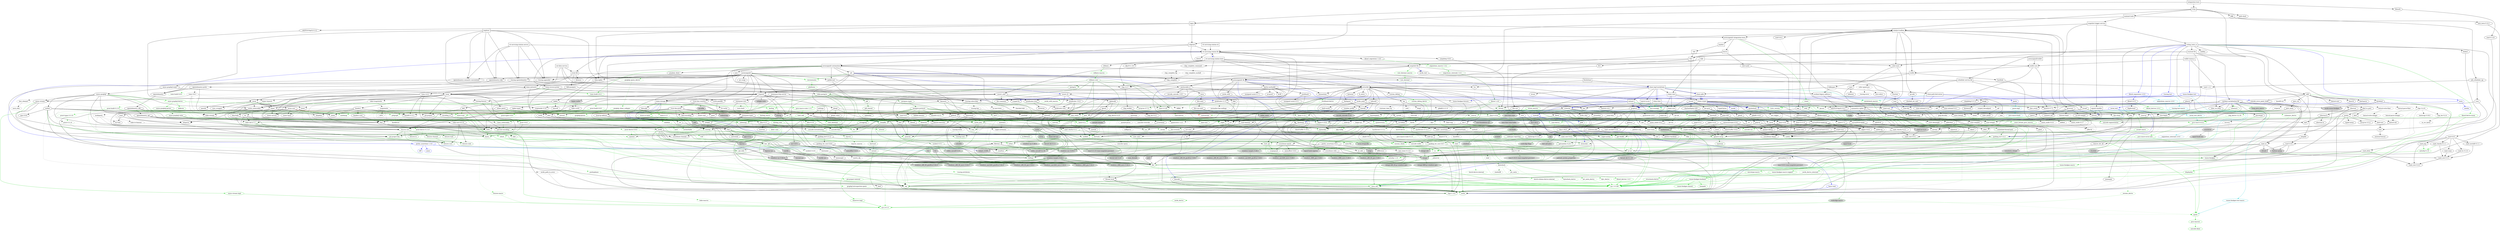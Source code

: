 digraph {
    0 [ label = "catalyst-toolbox" shape = box]
    1 [ label = "chain-addr" shape = box]
    2 [ label = "chain-core" shape = box]
    3 [ label = "chain-ser" shape = box]
    4 [ label = "chain-crypto" shape = box]
    5 [ label = "typed-bytes" shape = box]
    6 [ label = "chain-impl-mockchain" shape = box]
    7 [ label = "cardano-legacy-address" shape = box]
    8 [ label = "chain-time" shape = box]
    9 [ label = "chain-vote" shape = box]
    10 [ label = "imhamt" shape = box]
    11 [ label = "sparse-array" shape = box]
    12 [ label = "chain-storage" shape = box]
    13 [ label = "jcli" shape = box]
    14 [ label = "jormungandr-lib" shape = box]
    15 [ label = "jormungandr-automation" shape = box]
    16 [ label = "jortestkit" shape = box]
    17 [ label = "jormungandr-integration-tests" shape = box]
    18 [ label = "hersir" shape = box]
    19 [ label = "thor" shape = box]
    20 [ label = "loki" shape = box]
    21 [ label = "mjolnir" shape = box]
    22 [ label = "snapshot-lib" shape = box]
    23 [ label = "symmetric-cipher" shape = box]
    24 [ label = "vit-servicing-station-lib" shape = box]
    25 [ label = "event-db" shape = box]
    26 [ label = "vit-servicing-station-tests" shape = box]
    27 [ label = "wallet" shape = box]
    28 [ label = "chain-path-derivation" shape = box]
    29 [ label = "hdkeygen" shape = box]
    30 [ label = "chain-network" shape = box]
    31 [ label = "jormungandrwallet" shape = box]
    32 [ label = "wallet-core" shape = box]
    33 [ label = "wallet-wasm-js" shape = box]
    34 [ label = "jormungandr" shape = box]
    35 [ label = "explorer" shape = box]
    36 [ label = "settings" shape = box]
    37 [ label = "blockchain" shape = box]
    38 [ label = "vit-servicing-station-server" shape = box]
    39 [ label = "vit-servicing-station-cli" shape = box]
    40 [ label = "iapyx" shape = box]
    41 [ label = "valgrind" shape = box]
    42 [ label = "vitup" shape = box]
    43 [ label = "mainnet-lib" shape = box]
    44 [ label = "mainnet-tools" shape = box]
    45 [ label = "scheduler-service-lib" shape = box]
    46 [ label = "signals-handler" shape = box]
    47 [ label = "snapshot-trigger-service" shape = box]
    48 [ label = "voting_tools_rs" shape = box]
    49 [ label = "integration-tests" shape = box]
    50 [ label = "cat-data-service" shape = box]
    51 [ label = "tally" shape = box]
    52 [ label = "assert_cmd" ]
    53 [ label = "assert_fs" ]
    54 [ label = "bech32 0.8.1" ]
    55 [ label = "clap 4.2.1" ]
    56 [ label = "color-eyre" ]
    57 [ label = "csv" ]
    58 [ label = "fraction" ]
    59 [ label = "futures" ]
    60 [ label = "gag" ]
    61 [ label = "governor" ]
    62 [ label = "graphql_client" ]
    63 [ label = "hex" ]
    64 [ label = "image" ]
    65 [ label = "itertools" color = darkgreen]
    66 [ label = "once_cell" color = darkgreen]
    67 [ label = "predicates 2.1.5" ]
    68 [ label = "proptest" ]
    69 [ label = "qrcode" ]
    70 [ label = "quircs" ]
    71 [ label = "rand 0.8.5" color = darkgreen]
    72 [ label = "rand_chacha 0.3.1" color = darkgreen]
    73 [ label = "rayon" ]
    74 [ label = "regex" color = darkgreen]
    75 [ label = "reqwest" ]
    76 [ label = "rust_decimal" color = darkgreen]
    77 [ label = "rust_decimal_macros" color = green3]
    78 [ label = "serde" color = darkgreen]
    79 [ label = "serde_json" color = darkgreen]
    80 [ label = "serde_test" ]
    81 [ label = "serde_yaml" ]
    82 [ label = "sscanf" ]
    83 [ label = "test-strategy" color = green3]
    84 [ label = "thiserror" color = darkgreen]
    85 [ label = "time 0.3.20" color = darkgreen]
    86 [ label = "tokio" color = darkgreen]
    87 [ label = "tracing" color = darkgreen]
    88 [ label = "tracing-subscriber" ]
    89 [ label = "url" color = darkgreen]
    90 [ label = "versionisator" color = green3]
    91 [ label = "cryptoxide 0.4.4" ]
    92 [ label = "quickcheck" ]
    93 [ label = "curve25519-dalek-ng" ]
    94 [ label = "ed25519-bip32 0.4.1" ]
    95 [ label = "ed25519-dalek" ]
    96 [ label = "generic-array" color = darkgreen]
    97 [ label = "rand_core 0.6.4" color = darkgreen]
    98 [ label = "sha2 0.10.6" color = darkgreen]
    99 [ label = "smoke" color = blue]
    100 [ label = "lazy_static" color = darkgreen]
    101 [ label = "quickcheck_macros" color = green3]
    102 [ label = "strum" ]
    103 [ label = "strum_macros" color = green3]
    104 [ label = "tempfile" color = darkgreen]
    105 [ label = "cbor_event" ]
    106 [ label = "base64 0.21.0" color = darkgreen]
    107 [ label = "cfg-if 1.0.0" color = darkgreen]
    108 [ label = "const_format" ]
    109 [ label = "criterion" ]
    110 [ label = "rustc_version" color = green3]
    111 [ label = "trybuild" color = blue]
    112 [ label = "data-pile" ]
    113 [ label = "sled" ]
    114 [ label = "base64 0.13.1" ]
    115 [ label = "bincode" ]
    116 [ label = "bytes" color = darkgreen]
    117 [ label = "clap_complete" ]
    118 [ label = "gtmpl" ]
    119 [ label = "rand 0.7.3" ]
    120 [ label = "rpassword" ]
    121 [ label = "serde_derive" color = green3]
    122 [ label = "http" ]
    123 [ label = "humantime" ]
    124 [ label = "parity-multiaddr" ]
    125 [ label = "serde_with" ]
    126 [ label = "bytesize" ]
    127 [ label = "custom_debug" ]
    128 [ label = "flate2" ]
    129 [ label = "fs_extra" ]
    130 [ label = "json" ]
    131 [ label = "keynesis" ]
    132 [ label = "log" color = darkgreen]
    133 [ label = "netstat2" ]
    134 [ label = "os_info" ]
    135 [ label = "poldercast" ]
    136 [ label = "prost 0.9.0" color = darkgreen]
    137 [ label = "semver" color = darkgreen]
    138 [ label = "sysinfo" ]
    139 [ label = "tar" ]
    140 [ label = "tokio-stream" ]
    141 [ label = "tonic 0.6.2" ]
    142 [ label = "tonic-build 0.6.2" color = green3]
    143 [ label = "warp" ]
    144 [ label = "zip" ]
    145 [ label = "console" ]
    146 [ label = "dialoguer" ]
    147 [ label = "indicatif" ]
    148 [ label = "sha-1" ]
    149 [ label = "sha2 0.9.9" ]
    150 [ label = "bech32 0.7.3" ]
    151 [ label = "rstest" color = green3]
    152 [ label = "yaml-rust" ]
    153 [ label = "ctrlc" ]
    154 [ label = "slave-pool" ]
    155 [ label = "cocoon" ]
    156 [ label = "dirs" ]
    157 [ label = "zeroize" ]
    158 [ label = "async-trait" color = green3]
    159 [ label = "diesel 1.4.8" color = darkgreen]
    160 [ label = "diesel_migrations 1.4.0" ]
    161 [ label = "dotenv" ]
    162 [ label = "http-zipkin" ]
    163 [ label = "notify" ]
    164 [ label = "pretty_assertions 1.3.0" color = blue]
    165 [ label = "r2d2" color = darkgreen]
    166 [ label = "simplelog 0.8.0" ]
    167 [ label = "tracing-futures" ]
    168 [ label = "bb8" ]
    169 [ label = "bb8-postgres" ]
    170 [ label = "chrono" color = darkgreen]
    171 [ label = "dotenvy" ]
    172 [ label = "tokio-postgres" color = darkgreen]
    173 [ label = "cfg-if 0.1.10" ]
    174 [ label = "dyn-clone" color = darkgreen]
    175 [ label = "fake" ]
    176 [ label = "hyper" ]
    177 [ label = "postgres" color = darkgreen]
    178 [ label = "pretty_assertions 0.6.1" ]
    179 [ label = "rand_core 0.5.1" ]
    180 [ label = "refinery" ]
    181 [ label = "hashlink" ]
    182 [ label = "paste" color = blue]
    183 [ label = "http-body" ]
    184 [ label = "pin-project" ]
    185 [ label = "clear_on_drop" ]
    186 [ label = "console_error_panic_hook" ]
    187 [ label = "getrandom 0.2.9" color = darkgreen]
    188 [ label = "js-sys" color = darkgreen]
    189 [ label = "wasm-bindgen" color = darkgreen]
    190 [ label = "wasm-bindgen-test" color = blue]
    191 [ label = "web-sys" ]
    192 [ label = "arc-swap" ]
    193 [ label = "enum-as-inner" color = green3]
    194 [ label = "jsonrpsee-core" ]
    195 [ label = "jsonrpsee-http-server" ]
    196 [ label = "libc" color = darkgreen]
    197 [ label = "linked-hash-map" ]
    198 [ label = "local-ip-address" ]
    199 [ label = "lru" ]
    200 [ label = "nix 0.25.1" style = filled, fillcolor = lightgrey]
    201 [ label = "opentelemetry" ]
    202 [ label = "opentelemetry-otlp" ]
    203 [ label = "opentelemetry-semantic-conventions" ]
    204 [ label = "tokio-util 0.6.10" ]
    205 [ label = "tracing-appender" ]
    206 [ label = "tracing-opentelemetry" ]
    207 [ label = "trust-dns-resolver" ]
    208 [ label = "anyhow" color = darkgreen]
    209 [ label = "async-graphql" ]
    210 [ label = "async-graphql-warp" ]
    211 [ label = "futures-channel" color = darkgreen]
    212 [ label = "futures-util" color = darkgreen]
    213 [ label = "ed25519-bip32 0.3.2" ]
    214 [ label = "prettytable-rs" ]
    215 [ label = "warp-reverse-proxy" ]
    216 [ label = "diffy" ]
    217 [ label = "glob" ]
    218 [ label = "path-slash" ]
    219 [ label = "rustls" ]
    220 [ label = "rustls-pemfile" ]
    221 [ label = "tempdir" ]
    222 [ label = "tokio-rustls" ]
    223 [ label = "uuid 0.8.2" ]
    224 [ label = "walkdir" color = darkgreen]
    225 [ label = "cardano-serialization-lib" ]
    226 [ label = "pharos" ]
    227 [ label = "job_scheduler_ng" ]
    228 [ label = "num-traits" color = darkgreen]
    229 [ label = "uuid 1.3.1" ]
    230 [ label = "bigdecimal" ]
    231 [ label = "blake2" ]
    232 [ label = "bytekind" ]
    233 [ label = "cddl" ]
    234 [ label = "ciborium" ]
    235 [ label = "dashmap" ]
    236 [ label = "diesel 2.0.3" ]
    237 [ label = "diesel-derive-enum" color = green3]
    238 [ label = "diesel_migrations 2.0.0" color = blue]
    239 [ label = "insta" color = blue]
    240 [ label = "microtype" ]
    241 [ label = "nonempty" ]
    242 [ label = "rand 0.6.5" ]
    243 [ label = "rand_core 0.4.2" ]
    244 [ label = "scheduled-thread-pool" color = darkgreen]
    245 [ label = "serial_test" color = blue]
    246 [ label = "tracing-test" color = blue]
    247 [ label = "validity" ]
    248 [ label = "libmath" ]
    249 [ label = "rand_chacha 0.2.2" ]
    250 [ label = "axum" ]
    251 [ label = "tower" ]
    252 [ label = "clap_complete_command" ]
    253 [ label = "anstyle" ]
    254 [ label = "bstr" ]
    255 [ label = "doc-comment" ]
    256 [ label = "predicates 3.0.2" ]
    257 [ label = "predicates-core" ]
    258 [ label = "predicates-tree" ]
    259 [ label = "wait-timeout" ]
    260 [ label = "globwalk" ]
    261 [ label = "clap_builder" ]
    262 [ label = "clap_derive 4.2.0" color = green3, style = dashed]
    263 [ label = "backtrace" ]
    264 [ label = "color-spantrace" style = dashed]
    265 [ label = "eyre" ]
    266 [ label = "indenter" ]
    267 [ label = "owo-colors" ]
    268 [ label = "tracing-error" style = dashed]
    269 [ label = "csv-core" ]
    270 [ label = "itoa" color = darkgreen]
    271 [ label = "ryu" color = darkgreen]
    272 [ label = "num" ]
    273 [ label = "futures-core" color = darkgreen]
    274 [ label = "futures-executor" ]
    275 [ label = "futures-io" color = darkgreen]
    276 [ label = "futures-sink" color = darkgreen]
    277 [ label = "futures-task" color = darkgreen]
    278 [ label = "filedescriptor" ]
    279 [ label = "futures-timer" style = dashed]
    280 [ label = "no-std-compat" ]
    281 [ label = "nonzero_ext" ]
    282 [ label = "parking_lot 0.12.1" color = darkgreen]
    283 [ label = "smallvec" color = darkgreen]
    284 [ label = "graphql_query_derive" color = green3, style = dashed]
    285 [ label = "bytemuck" ]
    286 [ label = "byteorder" color = darkgreen]
    287 [ label = "color_quant" ]
    288 [ label = "gif" style = dashed]
    289 [ label = "jpeg-decoder" style = dashed]
    290 [ label = "num-iter" ]
    291 [ label = "num-rational 0.3.2" ]
    292 [ label = "png" style = dashed]
    293 [ label = "scoped_threadpool" style = dashed]
    294 [ label = "tiff" style = dashed]
    295 [ label = "either" color = darkgreen]
    296 [ label = "difflib" style = dashed]
    297 [ label = "float-cmp" style = dashed]
    298 [ label = "normalize-line-endings" style = dashed]
    299 [ label = "bit-set" style = dashed]
    300 [ label = "bitflags" color = darkgreen]
    301 [ label = "quick-error 2.0.1" style = dashed]
    302 [ label = "rand_xorshift 0.3.0" ]
    303 [ label = "regex-syntax" color = darkgreen]
    304 [ label = "rusty-fork" style = dashed]
    305 [ label = "unarray" ]
    306 [ label = "checked_int_cast" ]
    307 [ label = "num-derive" color = green3]
    308 [ label = "ppv-lite86" color = darkgreen]
    309 [ label = "rayon-core" ]
    310 [ label = "aho-corasick" color = darkgreen]
    311 [ label = "memchr" color = darkgreen]
    312 [ label = "encoding_rs" ]
    313 [ label = "h2" ]
    314 [ label = "hyper-rustls" style = "dashed,filled", fillcolor = lightgrey]
    315 [ label = "ipnet" ]
    316 [ label = "mime" ]
    317 [ label = "percent-encoding" color = darkgreen]
    318 [ label = "pin-project-lite" color = darkgreen]
    319 [ label = "serde_urlencoded" ]
    320 [ label = "tower-service" ]
    321 [ label = "wasm-bindgen-futures" ]
    322 [ label = "webpki-roots" style = "dashed,filled", fillcolor = lightgrey]
    323 [ label = "winreg" style = filled, fillcolor = lightgrey]
    324 [ label = "arrayvec 0.7.2" color = darkgreen]
    325 [ label = "borsh" color = darkgreen, style = dashed]
    326 [ label = "bytecheck" color = darkgreen, style = dashed]
    327 [ label = "rkyv" color = darkgreen, style = dashed]
    328 [ label = "quote" color = green3]
    329 [ label = "indexmap" color = darkgreen]
    330 [ label = "sscanf_macro" color = green3]
    331 [ label = "proc-macro2" color = green3]
    332 [ label = "structmeta" color = green3]
    333 [ label = "syn 1.0.109" color = green3]
    334 [ label = "thiserror-impl" color = green3]
    335 [ label = "num_threads" color = darkgreen, style = "dashed,filled", fillcolor = lightgrey]
    336 [ label = "time-core" color = darkgreen]
    337 [ label = "time-macros" color = green3, style = dashed]
    338 [ label = "autocfg 1.1.0" color = green3]
    339 [ label = "mio" color = darkgreen]
    340 [ label = "num_cpus" color = darkgreen]
    341 [ label = "signal-hook-registry" color = darkgreen, style = "dashed,filled", fillcolor = lightgrey]
    342 [ label = "socket2 0.4.9" color = darkgreen, style = dashed]
    343 [ label = "tokio-macros" color = green3, style = dashed]
    344 [ label = "windows-sys 0.45.0" color = darkgreen, style = filled, fillcolor = lightgrey]
    345 [ label = "tracing-attributes" color = green3, style = dashed]
    346 [ label = "tracing-core" color = darkgreen]
    347 [ label = "matchers" style = dashed]
    348 [ label = "nu-ansi-term" style = dashed]
    349 [ label = "sharded-slab" style = dashed]
    350 [ label = "thread_local" ]
    351 [ label = "tracing-log" style = dashed]
    352 [ label = "tracing-serde" style = dashed]
    353 [ label = "form_urlencoded" color = darkgreen]
    354 [ label = "idna 0.3.0" color = darkgreen]
    355 [ label = "platforms" color = green3]
    356 [ label = "env_logger" style = dashed]
    357 [ label = "digest 0.9.0" ]
    358 [ label = "subtle-ng" ]
    359 [ label = "curve25519-dalek" ]
    360 [ label = "ed25519" ]
    361 [ label = "typenum" color = darkgreen]
    362 [ label = "version_check" color = green3]
    363 [ label = "cpufeatures" color = darkgreen, style = filled, fillcolor = lightgrey]
    364 [ label = "digest 0.10.6" color = darkgreen]
    365 [ label = "heck 0.4.1" color = green3]
    366 [ label = "rustversion" color = red]
    367 [ label = "fastrand" color = darkgreen]
    368 [ label = "redox_syscall 0.3.5" color = darkgreen, style = filled, fillcolor = lightgrey]
    369 [ label = "rustix" color = darkgreen, style = filled, fillcolor = lightgrey]
    370 [ label = "const_format_proc_macros" color = green3]
    371 [ label = "atty" ]
    372 [ label = "cast" ]
    373 [ label = "clap 2.34.0" ]
    374 [ label = "criterion-plot" ]
    375 [ label = "oorandom" ]
    376 [ label = "plotters" ]
    377 [ label = "serde_cbor" ]
    378 [ label = "tinytemplate" ]
    379 [ label = "basic-toml" color = blue]
    380 [ label = "termcolor" color = darkgreen]
    381 [ label = "memmap2" ]
    382 [ label = "crc32fast" ]
    383 [ label = "crossbeam-epoch" ]
    384 [ label = "crossbeam-utils" ]
    385 [ label = "fs2" style = filled, fillcolor = lightgrey]
    386 [ label = "fxhash" ]
    387 [ label = "parking_lot 0.11.2" ]
    388 [ label = "gtmpl_value" ]
    389 [ label = "getrandom 0.1.16" style = dashed]
    390 [ label = "rand_hc 0.2.0" style = filled, fillcolor = lightgrey]
    391 [ label = "winapi" color = darkgreen, style = filled, fillcolor = lightgrey]
    392 [ label = "syn 2.0.13" color = green3]
    393 [ label = "fnv" color = darkgreen]
    394 [ label = "arrayref" ]
    395 [ label = "bs58" ]
    396 [ label = "data-encoding" ]
    397 [ label = "multihash" ]
    398 [ label = "static_assertions" ]
    399 [ label = "unsigned-varint 0.7.1" ]
    400 [ label = "serde_with_macros" color = green3, style = dashed]
    401 [ label = "custom_debug_derive" color = green3]
    402 [ label = "miniz_oxide 0.6.2" ]
    403 [ label = "cryptoxide 0.3.6" ]
    404 [ label = "prost-derive 0.9.0" color = green3, style = dashed]
    405 [ label = "core-foundation-sys" color = darkgreen, style = filled, fillcolor = lightgrey]
    406 [ label = "ntapi" style = filled, fillcolor = lightgrey]
    407 [ label = "filetime" ]
    408 [ label = "xattr" style = "dashed,filled", fillcolor = lightgrey]
    409 [ label = "tokio-util 0.7.7" color = darkgreen]
    410 [ label = "async-stream" ]
    411 [ label = "hyper-timeout" style = dashed]
    412 [ label = "tower-layer" ]
    413 [ label = "prost-build 0.9.0" color = green3, style = dashed]
    414 [ label = "headers" ]
    415 [ label = "mime_guess" ]
    416 [ label = "multiparty" style = dashed]
    417 [ label = "scoped-tls" ]
    418 [ label = "tokio-tungstenite" style = dashed]
    419 [ label = "aes" style = dashed]
    420 [ label = "bzip2" style = dashed]
    421 [ label = "constant_time_eq" style = dashed]
    422 [ label = "hmac 0.12.1" color = darkgreen]
    423 [ label = "pbkdf2 0.11.0" style = dashed]
    424 [ label = "sha1" ]
    425 [ label = "zstd" style = dashed]
    426 [ label = "encode_unicode 0.3.6" style = filled, fillcolor = lightgrey]
    427 [ label = "unicode-width" color = darkgreen]
    428 [ label = "windows-sys 0.42.0" style = filled, fillcolor = lightgrey]
    429 [ label = "shell-words" ]
    430 [ label = "number_prefix" ]
    431 [ label = "block-buffer 0.9.0" ]
    432 [ label = "opaque-debug" ]
    433 [ label = "nix 0.26.2" style = filled, fillcolor = lightgrey]
    434 [ label = "crossbeam-channel" ]
    435 [ label = "aes-gcm" ]
    436 [ label = "chacha20poly1305" ]
    437 [ label = "hmac 0.11.0" ]
    438 [ label = "pbkdf2 0.9.0" ]
    439 [ label = "dirs-sys" ]
    440 [ label = "zeroize_derive" color = green3, style = dashed]
    441 [ label = "diesel_derives 1.4.1" color = green3]
    442 [ label = "pq-sys" color = darkgreen, style = dashed]
    443 [ label = "migrations_internals 1.4.1" color = darkgreen]
    444 [ label = "migrations_macros 1.4.2" color = green3]
    445 [ label = "zipkin" ]
    446 [ label = "fsevent-sys" style = "dashed,filled", fillcolor = lightgrey]
    447 [ label = "inotify" style = filled, fillcolor = lightgrey]
    448 [ label = "kqueue" style = filled, fillcolor = lightgrey]
    449 [ label = "ctor" color = green3, style = filled, fillcolor = lightgrey]
    450 [ label = "diff" color = blue]
    451 [ label = "output_vt100" style = filled, fillcolor = lightgrey]
    452 [ label = "yansi" color = blue]
    453 [ label = "iana-time-zone" color = darkgreen, style = "dashed,filled", fillcolor = lightgrey]
    454 [ label = "num-integer" color = darkgreen]
    455 [ label = "time 0.1.45" color = darkgreen, style = dashed]
    456 [ label = "fallible-iterator" color = darkgreen]
    457 [ label = "phf" color = darkgreen]
    458 [ label = "postgres-protocol" color = darkgreen]
    459 [ label = "postgres-types" color = darkgreen]
    460 [ label = "socket2 0.5.1" color = darkgreen]
    461 [ label = "httparse" ]
    462 [ label = "httpdate" ]
    463 [ label = "want" ]
    464 [ label = "ansi_term 0.11.0" ]
    465 [ label = "difference" ]
    466 [ label = "refinery-core" color = darkgreen]
    467 [ label = "refinery-macros" color = green3]
    468 [ label = "hashbrown 0.12.3" color = darkgreen]
    469 [ label = "paste-impl" color = turquoise3]
    470 [ label = "proc-macro-hack" color = turquoise3]
    471 [ label = "pin-project-internal" color = green3]
    472 [ label = "cc" color = green3]
    473 [ label = "wasi 0.11.0+wasi-snapshot-preview1" color = darkgreen, style = filled, fillcolor = lightgrey]
    474 [ label = "wasm-bindgen-macro" color = green3]
    475 [ label = "wasm-bindgen-test-macro" color = turquoise3]
    476 [ label = "beef" ]
    477 [ label = "jsonrpsee-types" ]
    478 [ label = "rustc-hash" style = dashed]
    479 [ label = "globset" ]
    480 [ label = "unicase" color = darkgreen]
    481 [ label = "neli" style = filled, fillcolor = lightgrey]
    482 [ label = "memoffset 0.6.5" style = "dashed,filled", fillcolor = lightgrey]
    483 [ label = "pin-utils" color = darkgreen]
    484 [ label = "opentelemetry_api" ]
    485 [ label = "opentelemetry_sdk" ]
    486 [ label = "opentelemetry-proto" ]
    487 [ label = "prost 0.11.8" color = darkgreen, style = dashed]
    488 [ label = "tonic 0.8.3" style = dashed]
    489 [ label = "slab" color = darkgreen]
    490 [ label = "ipconfig" style = "dashed,filled", fillcolor = lightgrey]
    491 [ label = "lru-cache" ]
    492 [ label = "resolv-conf" style = dashed]
    493 [ label = "trust-dns-proto" ]
    494 [ label = "async-graphql-derive" color = green3]
    495 [ label = "async-graphql-parser" color = darkgreen]
    496 [ label = "async-graphql-value" color = darkgreen]
    497 [ label = "fast_chemail" style = dashed]
    498 [ label = "multer" ]
    499 [ label = "futures-macro" color = green3, style = dashed]
    500 [ label = "encode_unicode 1.0.0" ]
    501 [ label = "is-terminal" ]
    502 [ label = "term" ]
    503 [ label = "ansi_term 0.12.1" ]
    504 [ label = "ring" ]
    505 [ label = "sct" ]
    506 [ label = "webpki" ]
    507 [ label = "rand 0.4.6" ]
    508 [ label = "remove_dir_all" ]
    509 [ label = "same-file" color = darkgreen]
    510 [ label = "winapi-util" color = darkgreen, style = filled, fillcolor = lightgrey]
    511 [ label = "noop_proc_macro" color = green3, style = filled, fillcolor = lightgrey]
    512 [ label = "num-bigint" ]
    513 [ label = "rand_os" ]
    514 [ label = "schemars" color = darkgreen]
    515 [ label = "serde-wasm-bindgen" style = filled, fillcolor = lightgrey]
    516 [ label = "cron" ]
    517 [ label = "libm" color = darkgreen, style = dashed]
    518 [ label = "abnf_to_pest" ]
    519 [ label = "base16" ]
    520 [ label = "base64-url" style = dashed]
    521 [ label = "clap 3.2.23" style = dashed]
    522 [ label = "codespan-reporting" color = darkgreen]
    523 [ label = "crossterm" style = "dashed,filled", fillcolor = lightgrey]
    524 [ label = "displaydoc" color = green3]
    525 [ label = "hexf-parse" ]
    526 [ label = "lexical-core" ]
    527 [ label = "pest_meta" ]
    528 [ label = "pest_vm" ]
    529 [ label = "simplelog 0.11.2" ]
    530 [ label = "uriparse" style = dashed]
    531 [ label = "ciborium-io" ]
    532 [ label = "ciborium-ll" ]
    533 [ label = "lock_api" color = darkgreen]
    534 [ label = "parking_lot_core 0.9.7" color = darkgreen]
    535 [ label = "diesel_derives 2.0.2" color = green3]
    536 [ label = "migrations_internals 2.0.0" color = steelblue]
    537 [ label = "migrations_macros 2.0.0" color = turquoise3]
    538 [ label = "similar" color = blue]
    539 [ label = "microtype-macro" color = green3]
    540 [ label = "secrecy" style = dashed]
    541 [ label = "autocfg 0.1.8" color = green3]
    542 [ label = "rand_chacha 0.1.1" ]
    543 [ label = "rand_hc 0.1.0" ]
    544 [ label = "rand_isaac" ]
    545 [ label = "rand_jitter" ]
    546 [ label = "rand_pcg" ]
    547 [ label = "rand_xorshift 0.1.1" ]
    548 [ label = "serial_test_derive" color = turquoise3]
    549 [ label = "tracing-test-macro" color = turquoise3]
    550 [ label = "rand 0.3.23" ]
    551 [ label = "axum-core" ]
    552 [ label = "matchit" ]
    553 [ label = "serde_path_to_error" style = dashed]
    554 [ label = "sync_wrapper" ]
    555 [ label = "clap_complete_fig" style = dashed]
    556 [ label = "clap_complete_nushell" style = dashed]
    557 [ label = "regex-automata" style = dashed]
    558 [ label = "termtree" ]
    559 [ label = "ignore" ]
    560 [ label = "anstream" style = dashed]
    561 [ label = "clap_lex 0.4.1" ]
    562 [ label = "strsim" color = darkgreen, style = dashed]
    563 [ label = "addr2line" ]
    564 [ label = "object" ]
    565 [ label = "rustc-demangle" ]
    566 [ label = "num-complex" ]
    567 [ label = "num-rational 0.4.1" ]
    568 [ label = "graphql_client_codegen" color = green3, style = dashed]
    569 [ label = "weezl" style = dashed]
    570 [ label = "deflate" style = dashed]
    571 [ label = "miniz_oxide 0.3.7" style = dashed]
    572 [ label = "miniz_oxide 0.4.4" style = dashed]
    573 [ label = "bit-vec" style = dashed]
    574 [ label = "quick-error 1.2.3" style = dashed]
    575 [ label = "crossbeam-deque" ]
    576 [ label = "borsh-derive" color = green3, style = dashed]
    577 [ label = "hashbrown 0.13.2" color = darkgreen, style = dashed]
    578 [ label = "bytecheck_derive" color = green3, style = dashed]
    579 [ label = "ptr_meta" color = darkgreen, style = dashed]
    580 [ label = "simdutf8" color = darkgreen, style = dashed]
    581 [ label = "rend" color = darkgreen, style = dashed]
    582 [ label = "rkyv_derive" color = green3, style = dashed]
    583 [ label = "seahash" color = darkgreen, style = dashed]
    584 [ label = "unicode-ident" color = green3]
    585 [ label = "structmeta-derive" color = green3]
    586 [ label = "hermit-abi 0.2.6" color = darkgreen, style = filled, fillcolor = lightgrey]
    587 [ label = "windows-targets 0.42.2" color = darkgreen, style = filled, fillcolor = lightgrey]
    588 [ label = "valuable" color = darkgreen, style = "dashed,filled", fillcolor = lightgrey]
    589 [ label = "overload" style = dashed]
    590 [ label = "unicode-bidi" color = darkgreen]
    591 [ label = "unicode-normalization" color = darkgreen]
    592 [ label = "subtle" color = darkgreen]
    593 [ label = "signature" ]
    594 [ label = "block-buffer 0.10.4" color = darkgreen, style = dashed]
    595 [ label = "crypto-common" color = darkgreen]
    596 [ label = "instant" color = darkgreen]
    597 [ label = "errno" color = darkgreen, style = filled, fillcolor = lightgrey]
    598 [ label = "io-lifetimes" color = darkgreen]
    599 [ label = "linux-raw-sys" color = darkgreen, style = filled, fillcolor = lightgrey]
    600 [ label = "unicode-xid" color = green3]
    601 [ label = "hermit-abi 0.1.19" style = filled, fillcolor = lightgrey]
    602 [ label = "textwrap 0.11.0" ]
    603 [ label = "plotters-backend" ]
    604 [ label = "plotters-svg" style = dashed]
    605 [ label = "half" ]
    606 [ label = "memoffset 0.8.0" ]
    607 [ label = "scopeguard" color = darkgreen]
    608 [ label = "parking_lot_core 0.8.6" ]
    609 [ label = "wasi 0.9.0+wasi-snapshot-preview1" style = "dashed,filled", fillcolor = lightgrey]
    610 [ label = "winapi-i686-pc-windows-gnu" color = darkgreen, style = filled, fillcolor = lightgrey]
    611 [ label = "winapi-x86_64-pc-windows-gnu" color = darkgreen, style = filled, fillcolor = lightgrey]
    612 [ label = "multihash-derive" color = green3, style = dashed]
    613 [ label = "unsigned-varint 0.5.1" ]
    614 [ label = "darling" color = green3]
    615 [ label = "synstructure" color = green3]
    616 [ label = "adler" ]
    617 [ label = "redox_syscall 0.2.16" color = darkgreen, style = filled, fillcolor = lightgrey]
    618 [ label = "async-stream-impl" color = green3]
    619 [ label = "tokio-io-timeout" style = dashed]
    620 [ label = "heck 0.3.3" color = green3, style = dashed]
    621 [ label = "multimap" color = green3, style = dashed]
    622 [ label = "petgraph" color = green3, style = dashed]
    623 [ label = "prost-types 0.9.0" color = green3, style = dashed]
    624 [ label = "which" color = green3, style = dashed]
    625 [ label = "headers-core" ]
    626 [ label = "try-lock" ]
    627 [ label = "tungstenite" style = dashed]
    628 [ label = "cipher 0.3.0" ]
    629 [ label = "bzip2-sys" style = dashed]
    630 [ label = "password-hash" style = dashed]
    631 [ label = "zstd-safe" style = dashed]
    632 [ label = "windows_aarch64_gnullvm 0.42.2" color = darkgreen, style = filled, fillcolor = lightgrey]
    633 [ label = "windows_aarch64_msvc 0.42.2" color = darkgreen, style = filled, fillcolor = lightgrey]
    634 [ label = "windows_i686_gnu 0.42.2" color = darkgreen, style = filled, fillcolor = lightgrey]
    635 [ label = "windows_i686_msvc 0.42.2" color = darkgreen, style = filled, fillcolor = lightgrey]
    636 [ label = "windows_x86_64_gnu 0.42.2" color = darkgreen, style = filled, fillcolor = lightgrey]
    637 [ label = "windows_x86_64_gnullvm 0.42.2" color = darkgreen, style = filled, fillcolor = lightgrey]
    638 [ label = "windows_x86_64_msvc 0.42.2" color = darkgreen, style = filled, fillcolor = lightgrey]
    639 [ label = "aead 0.4.3" ]
    640 [ label = "ctr" ]
    641 [ label = "ghash" ]
    642 [ label = "aead 0.5.2" ]
    643 [ label = "chacha20" ]
    644 [ label = "cipher 0.4.4" ]
    645 [ label = "poly1305" ]
    646 [ label = "crypto-mac" ]
    647 [ label = "redox_users" style = filled, fillcolor = lightgrey]
    648 [ label = "vcpkg" color = green3, style = "dashed,filled", fillcolor = lightgrey]
    649 [ label = "lazycell" ]
    650 [ label = "zipkin-types" ]
    651 [ label = "inotify-sys" style = filled, fillcolor = lightgrey]
    652 [ label = "kqueue-sys" style = filled, fillcolor = lightgrey]
    653 [ label = "android_system_properties" color = darkgreen, style = "dashed,filled", fillcolor = lightgrey]
    654 [ label = "iana-time-zone-haiku" color = darkgreen, style = "dashed,filled", fillcolor = lightgrey]
    655 [ label = "windows" color = darkgreen, style = "dashed,filled", fillcolor = lightgrey]
    656 [ label = "wasi 0.10.0+wasi-snapshot-preview1" color = darkgreen, style = "dashed,filled", fillcolor = lightgrey]
    657 [ label = "phf_shared" color = darkgreen]
    658 [ label = "md-5" color = darkgreen]
    659 [ label = "stringprep" color = darkgreen]
    660 [ label = "siphasher" color = darkgreen]
    661 [ label = "toml" color = darkgreen]
    662 [ label = "ahash 0.7.6" color = darkgreen, style = dashed]
    663 [ label = "jobserver" color = green3, style = dashed]
    664 [ label = "wasm-bindgen-macro-support" color = green3]
    665 [ label = "tonic-build 0.8.4" color = green3, style = dashed]
    666 [ label = "prost-derive 0.11.8" color = green3, style = dashed]
    667 [ label = "widestring" style = "dashed,filled", fillcolor = lightgrey]
    668 [ label = "hostname" style = dashed]
    669 [ label = "idna 0.2.3" ]
    670 [ label = "tinyvec" color = darkgreen]
    671 [ label = "Inflector" color = green3]
    672 [ label = "proc-macro-crate 1.3.1" color = green3]
    673 [ label = "pest" color = darkgreen]
    674 [ label = "ascii_utils" style = dashed]
    675 [ label = "spin 0.9.8" ]
    676 [ label = "hermit-abi 0.3.1" color = darkgreen, style = filled, fillcolor = lightgrey]
    677 [ label = "dirs-next" ]
    678 [ label = "spin 0.5.2" style = filled, fillcolor = lightgrey]
    679 [ label = "untrusted" ]
    680 [ label = "fuchsia-cprng" style = filled, fillcolor = lightgrey]
    681 [ label = "rand_core 0.3.1" ]
    682 [ label = "rdrand" style = filled, fillcolor = lightgrey]
    683 [ label = "cloudabi" style = filled, fillcolor = lightgrey]
    684 [ label = "schemars_derive" color = green3, style = dashed]
    685 [ label = "nom" ]
    686 [ label = "abnf" ]
    687 [ label = "pretty" ]
    688 [ label = "clap_derive 3.2.18" color = green3, style = dashed]
    689 [ label = "clap_lex 0.2.4" style = dashed]
    690 [ label = "textwrap 0.16.0" style = dashed]
    691 [ label = "crossterm_winapi" style = "dashed,filled", fillcolor = lightgrey]
    692 [ label = "signal-hook" style = "dashed,filled", fillcolor = lightgrey]
    693 [ label = "signal-hook-mio" style = "dashed,filled", fillcolor = lightgrey]
    694 [ label = "lexical-parse-float" style = dashed]
    695 [ label = "lexical-parse-integer" style = dashed]
    696 [ label = "lexical-util" ]
    697 [ label = "lexical-write-float" style = dashed]
    698 [ label = "lexical-write-integer" style = dashed]
    699 [ label = "proc-macro-error" color = green3]
    700 [ label = "anstyle-parse" style = dashed]
    701 [ label = "anstyle-wincon" style = "dashed,filled", fillcolor = lightgrey]
    702 [ label = "concolor-override" style = dashed]
    703 [ label = "concolor-query" style = dashed]
    704 [ label = "utf8parse" style = dashed]
    705 [ label = "gimli" ]
    706 [ label = "graphql-introspection-query" color = green3, style = dashed]
    707 [ label = "graphql-parser" color = green3, style = dashed]
    708 [ label = "adler32" style = dashed]
    709 [ label = "borsh-derive-internal" color = green3, style = dashed]
    710 [ label = "borsh-schema-derive-internal" color = green3, style = dashed]
    711 [ label = "proc-macro-crate 0.1.5" color = green3, style = dashed]
    712 [ label = "ahash 0.8.3" color = darkgreen, style = dashed]
    713 [ label = "ptr_meta_derive" color = green3, style = dashed]
    714 [ label = "errno-dragonfly" color = darkgreen, style = filled, fillcolor = lightgrey]
    715 [ label = "windows-sys 0.48.0" color = darkgreen, style = "dashed,filled", fillcolor = lightgrey]
    716 [ label = "darling_core" color = green3]
    717 [ label = "darling_macro" color = green3]
    718 [ label = "unicode-segmentation" color = darkgreen]
    719 [ label = "fixedbitset" color = green3, style = dashed]
    720 [ label = "utf-8" style = dashed]
    721 [ label = "pkg-config" color = green3, style = dashed]
    722 [ label = "base64ct" style = dashed]
    723 [ label = "zstd-sys" style = dashed]
    724 [ label = "polyval" ]
    725 [ label = "inout" ]
    726 [ label = "universal-hash 0.5.0" ]
    727 [ label = "cxx" color = darkgreen, style = "dashed,filled", fillcolor = lightgrey]
    728 [ label = "cxx-build" color = green3, style = "dashed,filled", fillcolor = lightgrey]
    729 [ label = "windows-targets 0.48.0" color = darkgreen, style = "dashed,filled", fillcolor = lightgrey]
    730 [ label = "wasm-bindgen-backend" color = green3]
    731 [ label = "wasm-bindgen-shared" color = green3]
    732 [ label = "prettyplease" color = green3, style = dashed]
    733 [ label = "prost-build 0.11.8" color = green3, style = dashed]
    734 [ label = "match_cfg" style = dashed]
    735 [ label = "matches" ]
    736 [ label = "tinyvec_macros" color = darkgreen, style = dashed]
    737 [ label = "toml_edit" color = green3]
    738 [ label = "ucd-trie" color = darkgreen]
    739 [ label = "dirs-sys-next" ]
    740 [ label = "serde_derive_internals" color = green3, style = dashed]
    741 [ label = "minimal-lexical" ]
    742 [ label = "abnf-core" ]
    743 [ label = "arrayvec 0.5.2" ]
    744 [ label = "typed-arena" ]
    745 [ label = "os_str_bytes" style = dashed]
    746 [ label = "proc-macro-error-attr" color = green3]
    747 [ label = "combine" color = green3, style = dashed]
    748 [ label = "ident_case" color = green3]
    749 [ label = "universal-hash 0.4.1" ]
    750 [ label = "cxxbridge-flags" color = green3, style = "dashed,filled", fillcolor = lightgrey]
    751 [ label = "cxxbridge-macro" color = green3, style = "dashed,filled", fillcolor = lightgrey]
    752 [ label = "link-cplusplus" color = darkgreen, style = "dashed,filled", fillcolor = lightgrey]
    753 [ label = "scratch" color = green3, style = "dashed,filled", fillcolor = lightgrey]
    754 [ label = "windows_aarch64_gnullvm 0.48.0" color = darkgreen, style = "dashed,filled", fillcolor = lightgrey]
    755 [ label = "windows_aarch64_msvc 0.48.0" color = darkgreen, style = "dashed,filled", fillcolor = lightgrey]
    756 [ label = "windows_i686_gnu 0.48.0" color = darkgreen, style = "dashed,filled", fillcolor = lightgrey]
    757 [ label = "windows_i686_msvc 0.48.0" color = darkgreen, style = "dashed,filled", fillcolor = lightgrey]
    758 [ label = "windows_x86_64_gnu 0.48.0" color = darkgreen, style = "dashed,filled", fillcolor = lightgrey]
    759 [ label = "windows_x86_64_gnullvm 0.48.0" color = darkgreen, style = "dashed,filled", fillcolor = lightgrey]
    760 [ label = "windows_x86_64_msvc 0.48.0" color = darkgreen, style = "dashed,filled", fillcolor = lightgrey]
    761 [ label = "bumpalo" color = green3]
    762 [ label = "prost-types 0.11.8" color = green3, style = dashed]
    763 [ label = "toml_datetime" color = green3]
    764 [ label = "winnow" color = green3]
    765 [ label = "ascii" color = green3, style = dashed]
    766 [ label = "unreachable" color = green3, style = dashed]
    767 [ label = "void" color = green3, style = dashed]
    0 -> 56 [ ]
    0 -> 60 [ ]
    0 -> 61 [ ]
    0 -> 17 [ ]
    0 -> 69 [ ]
    0 -> 70 [ ]
    0 -> 82 [ ]
    0 -> 23 [ ]
    0 -> 24 [ ]
    0 -> 27 [ ]
    1 -> 2 [ ]
    1 -> 4 [ ]
    1 -> 4 [ color = blue]
    2 -> 3 [ ]
    3 -> 84 [ ]
    4 -> 54 [ ]
    4 -> 93 [ ]
    4 -> 94 [ ]
    4 -> 95 [ ]
    4 -> 63 [ ]
    4 -> 68 [ style = dotted]
    4 -> 68 [ color = blue]
    4 -> 92 [ style = dotted]
    4 -> 92 [ color = blue]
    4 -> 73 [ ]
    4 -> 98 [ ]
    4 -> 99 [ color = blue]
    4 -> 83 [ color = green3, style = dotted]
    4 -> 83 [ color = turquoise3]
    4 -> 5 [ ]
    6 -> 7 [ ]
    6 -> 1 [ ]
    6 -> 1 [ color = blue]
    6 -> 8 [ ]
    6 -> 8 [ color = blue]
    6 -> 9 [ ]
    6 -> 10 [ ]
    6 -> 101 [ color = green3, style = dotted]
    6 -> 101 [ color = turquoise3]
    6 -> 11 [ ]
    6 -> 102 [ ]
    6 -> 87 [ ]
    7 -> 105 [ ]
    7 -> 94 [ ]
    8 -> 2 [ ]
    8 -> 68 [ style = dotted]
    8 -> 68 [ color = blue]
    8 -> 92 [ style = dotted]
    8 -> 92 [ color = blue]
    8 -> 83 [ color = green3, style = dotted]
    8 -> 83 [ color = turquoise3]
    9 -> 106 [ ]
    9 -> 2 [ ]
    9 -> 4 [ ]
    9 -> 108 [ ]
    9 -> 109 [ color = blue]
    10 -> 109 [ color = blue]
    10 -> 68 [ style = dotted]
    10 -> 68 [ color = blue]
    10 -> 110 [ color = green3]
    10 -> 83 [ color = green3, style = dotted]
    10 -> 83 [ color = turquoise3]
    10 -> 84 [ ]
    10 -> 111 [ color = blue]
    11 -> 68 [ color = blue]
    11 -> 83 [ color = turquoise3]
    12 -> 109 [ style = dotted]
    12 -> 112 [ ]
    12 -> 97 [ style = dotted]
    12 -> 97 [ color = blue]
    12 -> 113 [ ]
    12 -> 104 [ style = dotted]
    12 -> 104 [ color = blue]
    12 -> 84 [ ]
    13 -> 53 [ color = blue]
    13 -> 117 [ ]
    13 -> 118 [ ]
    13 -> 14 [ ]
    13 -> 67 [ color = blue]
    13 -> 75 [ ]
    13 -> 120 [ ]
    13 -> 90 [ color = green3]
    14 -> 115 [ color = blue]
    14 -> 6 [ ]
    14 -> 6 [ color = blue]
    14 -> 122 [ ]
    14 -> 123 [ ]
    14 -> 124 [ ]
    14 -> 125 [ ]
    14 -> 81 [ color = blue]
    15 -> 52 [ ]
    15 -> 12 [ ]
    15 -> 62 [ ]
    15 -> 13 [ ]
    15 -> 16 [ ]
    15 -> 130 [ ]
    15 -> 133 [ ]
    15 -> 135 [ ]
    15 -> 141 [ ]
    15 -> 142 [ color = green3]
    15 -> 88 [ ]
    16 -> 53 [ ]
    16 -> 54 [ ]
    16 -> 126 [ ]
    16 -> 57 [ ]
    16 -> 127 [ ]
    16 -> 146 [ ]
    16 -> 129 [ ]
    16 -> 63 [ ]
    16 -> 123 [ ]
    16 -> 147 [ ]
    16 -> 134 [ ]
    16 -> 67 [ ]
    16 -> 75 [ ]
    16 -> 137 [ ]
    16 -> 81 [ ]
    16 -> 148 [ ]
    16 -> 149 [ ]
    16 -> 138 [ ]
    16 -> 139 [ ]
    16 -> 143 [ ]
    16 -> 144 [ ]
    17 -> 150 [ ]
    17 -> 18 [ ]
    17 -> 21 [ ]
    17 -> 151 [ color = green3]
    18 -> 153 [ ]
    18 -> 154 [ ]
    18 -> 19 [ ]
    19 -> 155 [ ]
    19 -> 156 [ ]
    19 -> 15 [ ]
    20 -> 19 [ ]
    21 -> 20 [ ]
    22 -> 58 [ ]
    22 -> 14 [ ]
    22 -> 75 [ ]
    22 -> 77 [ color = green3]
    22 -> 80 [ style = dotted]
    22 -> 80 [ color = blue]
    23 -> 91 [ ]
    23 -> 71 [ ]
    23 -> 84 [ ]
    23 -> 157 [ ]
    24 -> 160 [ ]
    24 -> 161 [ ]
    24 -> 25 [ ]
    24 -> 162 [ ]
    24 -> 163 [ ]
    24 -> 164 [ color = blue]
    24 -> 166 [ ]
    24 -> 167 [ ]
    24 -> 88 [ ]
    24 -> 26 [ color = blue]
    25 -> 169 [ ]
    25 -> 171 [ ]
    25 -> 76 [ ]
    25 -> 84 [ ]
    26 -> 52 [ ]
    26 -> 173 [ ]
    26 -> 55 [ ]
    26 -> 174 [ ]
    26 -> 175 [ ]
    26 -> 16 [ ]
    26 -> 178 [ ]
    26 -> 180 [ ]
    26 -> 22 [ ]
    26 -> 24 [ ]
    27 -> 181 [ ]
    27 -> 29 [ ]
    27 -> 14 [ ]
    28 -> 182 [ color = blue]
    28 -> 92 [ color = blue]
    28 -> 101 [ color = turquoise3]
    28 -> 84 [ ]
    29 -> 7 [ ]
    29 -> 1 [ ]
    29 -> 28 [ ]
    30 -> 4 [ ]
    30 -> 59 [ ]
    30 -> 84 [ ]
    30 -> 141 [ ]
    30 -> 142 [ color = green3]
    31 -> 32 [ ]
    32 -> 150 [ ]
    32 -> 23 [ ]
    32 -> 27 [ ]
    33 -> 185 [ ]
    33 -> 32 [ ]
    33 -> 190 [ color = blue]
    34 -> 192 [ ]
    34 -> 30 [ ]
    34 -> 12 [ ]
    34 -> 55 [ ]
    34 -> 162 [ ]
    34 -> 14 [ ]
    34 -> 195 [ ]
    34 -> 198 [ ]
    34 -> 200 [ arrowType = empty, fillcolor = lightgrey]
    34 -> 202 [ ]
    34 -> 203 [ ]
    34 -> 135 [ ]
    34 -> 75 [ ]
    34 -> 205 [ ]
    34 -> 206 [ ]
    34 -> 207 [ ]
    34 -> 90 [ color = green3]
    34 -> 143 [ ]
    35 -> 210 [ ]
    35 -> 30 [ ]
    35 -> 162 [ ]
    35 -> 17 [ ]
    35 -> 202 [ ]
    35 -> 203 [ ]
    35 -> 205 [ ]
    35 -> 206 [ ]
    36 -> 113 [ ]
    36 -> 84 [ ]
    37 -> 6 [ ]
    37 -> 199 [ ]
    38 -> 202 [ ]
    38 -> 203 [ ]
    38 -> 205 [ ]
    38 -> 206 [ ]
    38 -> 24 [ ]
    39 -> 24 [ ]
    40 -> 0 [ ]
    40 -> 213 [ ]
    40 -> 214 [ ]
    40 -> 41 [ ]
    41 -> 15 [ ]
    41 -> 24 [ ]
    41 -> 32 [ ]
    41 -> 215 [ ]
    42 -> 216 [ ]
    42 -> 44 [ ]
    42 -> 218 [ ]
    42 -> 205 [ ]
    42 -> 223 [ ]
    42 -> 41 [ ]
    43 -> 225 [ ]
    43 -> 226 [ ]
    43 -> 22 [ ]
    43 -> 221 [ ]
    43 -> 19 [ ]
    44 -> 227 [ ]
    44 -> 214 [ ]
    44 -> 47 [ ]
    45 -> 170 [ ]
    45 -> 55 [ ]
    45 -> 59 [ ]
    45 -> 16 [ ]
    45 -> 229 [ ]
    46 -> 59 [ ]
    46 -> 86 [ ]
    47 -> 0 [ ]
    47 -> 45 [ ]
    47 -> 46 [ ]
    47 -> 48 [ ]
    48 -> 231 [ ]
    48 -> 232 [ ]
    48 -> 233 [ ]
    48 -> 56 [ ]
    48 -> 237 [ color = green3]
    48 -> 238 [ color = blue]
    48 -> 239 [ color = blue]
    48 -> 43 [ ]
    48 -> 240 [ ]
    48 -> 241 [ ]
    48 -> 242 [ ]
    48 -> 245 [ color = blue]
    48 -> 246 [ color = blue]
    48 -> 247 [ ]
    49 -> 40 [ ]
    49 -> 248 [ ]
    49 -> 42 [ ]
    50 -> 250 [ ]
    50 -> 55 [ ]
    50 -> 25 [ ]
    50 -> 88 [ ]
    51 -> 9 [ ]
    51 -> 252 [ ]
    51 -> 56 [ ]
    52 -> 254 [ ]
    52 -> 255 [ ]
    52 -> 256 [ ]
    52 -> 258 [ ]
    52 -> 259 [ ]
    53 -> 255 [ ]
    53 -> 260 [ ]
    53 -> 256 [ ]
    53 -> 258 [ ]
    53 -> 104 [ ]
    55 -> 261 [ ]
    55 -> 262 [ color = green3, style = dotted]
    56 -> 263 [ ]
    56 -> 264 [ style = dotted]
    56 -> 265 [ ]
    57 -> 269 [ ]
    57 -> 270 [ ]
    57 -> 271 [ ]
    57 -> 78 [ ]
    58 -> 100 [ style = dotted]
    58 -> 272 [ ]
    59 -> 274 [ style = dotted]
    60 -> 278 [ ]
    60 -> 104 [ ]
    61 -> 59 [ style = dotted]
    61 -> 279 [ style = dotted]
    61 -> 280 [ ]
    61 -> 281 [ ]
    61 -> 282 [ ]
    61 -> 71 [ style = dotted]
    62 -> 284 [ color = green3, style = dotted]
    64 -> 285 [ ]
    64 -> 288 [ style = dotted]
    64 -> 290 [ ]
    64 -> 291 [ ]
    64 -> 292 [ style = dotted]
    64 -> 293 [ style = dotted]
    64 -> 294 [ style = dotted]
    65 -> 295 [ color = darkgreen]
    67 -> 296 [ style = dotted]
    67 -> 297 [ style = dotted]
    67 -> 65 [ ]
    67 -> 298 [ style = dotted]
    67 -> 257 [ ]
    67 -> 74 [ style = dotted]
    68 -> 299 [ style = dotted]
    68 -> 286 [ ]
    68 -> 100 [ style = dotted]
    68 -> 228 [ ]
    68 -> 301 [ style = dotted]
    68 -> 71 [ ]
    68 -> 302 [ ]
    68 -> 303 [ style = dotted]
    68 -> 304 [ style = dotted]
    68 -> 305 [ ]
    69 -> 306 [ ]
    69 -> 64 [ style = dotted]
    70 -> 307 [ color = green3]
    70 -> 228 [ ]
    70 -> 84 [ ]
    71 -> 72 [ color = darkgreen, style = dotted]
    72 -> 308 [ color = darkgreen]
    72 -> 97 [ color = darkgreen]
    73 -> 295 [ ]
    73 -> 309 [ ]
    74 -> 310 [ color = darkgreen, style = dotted]
    74 -> 303 [ color = darkgreen]
    75 -> 312 [ arrowType = empty, fillcolor = lightgrey]
    75 -> 314 [ arrowType = empty, fillcolor = lightgrey, style = dotted]
    75 -> 315 [ arrowType = empty, fillcolor = lightgrey]
    75 -> 316 [ arrowType = empty, fillcolor = lightgrey]
    75 -> 220 [ arrowType = empty, fillcolor = lightgrey, style = dotted]
    75 -> 79 [ style = dotted]
    75 -> 79 [ arrowType = empty, fillcolor = lightgrey]
    75 -> 319 [ ]
    75 -> 89 [ ]
    75 -> 321 [ arrowType = empty, fillcolor = lightgrey]
    75 -> 322 [ arrowType = empty, fillcolor = lightgrey, style = dotted]
    75 -> 323 [ arrowType = empty, fillcolor = lightgrey]
    76 -> 324 [ color = darkgreen]
    76 -> 325 [ color = darkgreen, style = dotted]
    76 -> 177 [ color = darkgreen, style = dotted]
    76 -> 327 [ color = darkgreen, style = dotted]
    77 -> 76 [ color = green3]
    78 -> 121 [ color = green3, style = dotted]
    79 -> 270 [ color = darkgreen]
    79 -> 271 [ color = darkgreen]
    79 -> 78 [ color = darkgreen]
    80 -> 78 [ ]
    81 -> 329 [ ]
    81 -> 271 [ ]
    81 -> 152 [ ]
    82 -> 108 [ ]
    82 -> 100 [ ]
    82 -> 74 [ ]
    82 -> 330 [ color = green3]
    83 -> 332 [ color = green3]
    84 -> 334 [ color = green3]
    85 -> 270 [ color = darkgreen, style = dotted]
    85 -> 335 [ color = darkgreen, arrowType = empty, fillcolor = lightgrey, style = dotted]
    85 -> 78 [ color = darkgreen, style = dotted]
    85 -> 337 [ color = green3, style = dotted]
    86 -> 116 [ color = darkgreen, style = dotted]
    86 -> 339 [ color = darkgreen, style = dotted]
    86 -> 340 [ color = darkgreen, style = dotted]
    86 -> 282 [ color = darkgreen, style = dotted]
    86 -> 318 [ color = darkgreen]
    86 -> 341 [ color = darkgreen, arrowType = empty, fillcolor = lightgrey, style = dotted]
    86 -> 342 [ color = darkgreen, arrowType = empty, fillcolor = lightgrey, style = dotted]
    86 -> 343 [ color = green3, style = dotted]
    87 -> 132 [ color = darkgreen, style = dotted]
    87 -> 318 [ color = darkgreen]
    87 -> 345 [ color = green3, style = dotted]
    87 -> 346 [ color = darkgreen]
    88 -> 347 [ style = dotted]
    88 -> 348 [ style = dotted]
    88 -> 74 [ style = dotted]
    88 -> 79 [ style = dotted]
    88 -> 349 [ style = dotted]
    88 -> 283 [ style = dotted]
    88 -> 350 [ style = dotted]
    88 -> 85 [ style = dotted]
    88 -> 87 [ style = dotted]
    88 -> 351 [ style = dotted]
    88 -> 352 [ style = dotted]
    89 -> 353 [ color = darkgreen]
    89 -> 354 [ color = darkgreen]
    89 -> 78 [ color = darkgreen, style = dotted]
    90 -> 355 [ color = green3]
    92 -> 356 [ style = dotted]
    92 -> 119 [ ]
    93 -> 286 [ ]
    93 -> 357 [ ]
    93 -> 97 [ ]
    93 -> 358 [ ]
    93 -> 157 [ ]
    94 -> 91 [ ]
    95 -> 359 [ ]
    95 -> 360 [ ]
    95 -> 119 [ style = dotted]
    95 -> 78 [ style = dotted]
    95 -> 149 [ ]
    96 -> 361 [ color = darkgreen]
    96 -> 362 [ color = green3]
    97 -> 187 [ color = darkgreen, style = dotted]
    98 -> 363 [ color = darkgreen, arrowType = empty, fillcolor = lightgrey]
    98 -> 364 [ color = darkgreen]
    101 -> 333 [ color = green3]
    102 -> 103 [ color = green3, style = dotted]
    103 -> 365 [ color = green3]
    103 -> 366 [ color = green3]
    103 -> 333 [ color = green3]
    104 -> 367 [ color = darkgreen]
    104 -> 368 [ color = darkgreen, arrowType = empty, fillcolor = lightgrey]
    104 -> 369 [ color = darkgreen, arrowType = empty, fillcolor = lightgrey]
    108 -> 370 [ color = green3]
    109 -> 371 [ ]
    109 -> 373 [ ]
    109 -> 374 [ ]
    109 -> 57 [ ]
    109 -> 59 [ style = dotted]
    109 -> 100 [ ]
    109 -> 375 [ ]
    109 -> 376 [ ]
    109 -> 73 [ ]
    109 -> 74 [ ]
    109 -> 377 [ ]
    109 -> 378 [ ]
    109 -> 86 [ style = dotted]
    109 -> 224 [ ]
    110 -> 137 [ color = green3]
    111 -> 379 [ color = blue]
    111 -> 217 [ color = blue]
    111 -> 66 [ color = blue]
    111 -> 79 [ color = blue]
    111 -> 380 [ color = blue]
    112 -> 381 [ ]
    113 -> 382 [ ]
    113 -> 383 [ ]
    113 -> 385 [ arrowType = empty, fillcolor = lightgrey]
    113 -> 386 [ ]
    113 -> 132 [ ]
    113 -> 387 [ ]
    115 -> 78 [ ]
    116 -> 78 [ color = darkgreen, style = dotted]
    117 -> 55 [ ]
    118 -> 388 [ ]
    118 -> 65 [ ]
    118 -> 100 [ ]
    118 -> 317 [ ]
    119 -> 249 [ arrowType = empty, fillcolor = lightgrey]
    119 -> 390 [ arrowType = empty, fillcolor = lightgrey]
    120 -> 196 [ arrowType = empty, fillcolor = lightgrey]
    120 -> 79 [ ]
    120 -> 391 [ arrowType = empty, fillcolor = lightgrey]
    121 -> 392 [ color = green3]
    122 -> 116 [ ]
    122 -> 393 [ ]
    122 -> 270 [ ]
    124 -> 394 [ ]
    124 -> 395 [ ]
    124 -> 286 [ ]
    124 -> 396 [ ]
    124 -> 397 [ ]
    124 -> 398 [ ]
    124 -> 399 [ ]
    124 -> 89 [ style = dotted]
    125 -> 114 [ style = dotted]
    125 -> 170 [ style = dotted]
    125 -> 63 [ style = dotted]
    125 -> 329 [ style = dotted]
    125 -> 79 [ style = dotted]
    125 -> 400 [ color = green3, style = dotted]
    125 -> 85 [ style = dotted]
    127 -> 401 [ color = green3]
    128 -> 382 [ ]
    128 -> 402 [ style = dotted]
    128 -> 402 [ arrowType = empty, fillcolor = lightgrey]
    131 -> 403 [ ]
    131 -> 63 [ ]
    131 -> 72 [ ]
    131 -> 84 [ ]
    132 -> 107 [ color = darkgreen]
    132 -> 78 [ color = darkgreen, style = dotted]
    133 -> 300 [ ]
    133 -> 286 [ arrowType = empty, fillcolor = lightgrey]
    133 -> 196 [ ]
    133 -> 307 [ color = green3, arrowType = empty, fillcolor = lightgrey]
    133 -> 228 [ arrowType = empty, fillcolor = lightgrey]
    133 -> 84 [ ]
    134 -> 132 [ ]
    134 -> 391 [ arrowType = empty, fillcolor = lightgrey]
    135 -> 131 [ ]
    135 -> 199 [ ]
    136 -> 116 [ color = darkgreen]
    136 -> 404 [ color = green3, style = dotted]
    137 -> 78 [ color = darkgreen, style = dotted]
    138 -> 405 [ arrowType = empty, fillcolor = lightgrey]
    138 -> 406 [ arrowType = empty, fillcolor = lightgrey]
    138 -> 66 [ arrowType = empty, fillcolor = lightgrey]
    138 -> 73 [ style = dotted]
    139 -> 407 [ ]
    139 -> 408 [ arrowType = empty, fillcolor = lightgrey, style = dotted]
    140 -> 409 [ style = dotted]
    141 -> 410 [ ]
    141 -> 158 [ color = green3, style = dotted]
    141 -> 114 [ ]
    141 -> 411 [ style = dotted]
    141 -> 317 [ ]
    141 -> 136 [ style = dotted]
    141 -> 140 [ ]
    141 -> 204 [ ]
    141 -> 251 [ style = dotted]
    141 -> 167 [ style = dotted]
    142 -> 413 [ color = green3, style = dotted]
    143 -> 414 [ ]
    143 -> 176 [ ]
    143 -> 415 [ ]
    143 -> 416 [ style = dotted]
    143 -> 184 [ ]
    143 -> 220 [ ]
    143 -> 417 [ ]
    143 -> 79 [ ]
    143 -> 319 [ ]
    143 -> 222 [ style = dotted]
    143 -> 140 [ ]
    143 -> 418 [ style = dotted]
    144 -> 419 [ style = dotted]
    144 -> 286 [ ]
    144 -> 420 [ style = dotted]
    144 -> 421 [ style = dotted]
    144 -> 384 [ arrowType = empty, fillcolor = lightgrey]
    144 -> 128 [ style = dotted]
    144 -> 423 [ style = dotted]
    144 -> 424 [ style = dotted]
    144 -> 85 [ style = dotted]
    144 -> 425 [ style = dotted]
    145 -> 426 [ arrowType = empty, fillcolor = lightgrey]
    145 -> 100 [ ]
    145 -> 196 [ ]
    145 -> 427 [ style = dotted]
    145 -> 428 [ arrowType = empty, fillcolor = lightgrey]
    146 -> 145 [ ]
    146 -> 429 [ ]
    146 -> 104 [ style = dotted]
    146 -> 157 [ style = dotted]
    147 -> 145 [ ]
    147 -> 430 [ ]
    147 -> 74 [ ]
    148 -> 431 [ ]
    148 -> 107 [ ]
    148 -> 363 [ arrowType = empty, fillcolor = lightgrey]
    148 -> 357 [ ]
    148 -> 432 [ ]
    149 -> 431 [ ]
    149 -> 107 [ ]
    149 -> 363 [ arrowType = empty, fillcolor = lightgrey]
    149 -> 357 [ ]
    149 -> 432 [ ]
    151 -> 107 [ color = green3]
    151 -> 110 [ color = green3]
    151 -> 333 [ color = green3]
    152 -> 197 [ ]
    153 -> 433 [ arrowType = empty, fillcolor = lightgrey]
    153 -> 344 [ arrowType = empty, fillcolor = lightgrey]
    154 -> 434 [ ]
    155 -> 435 [ ]
    155 -> 436 [ ]
    155 -> 438 [ ]
    155 -> 71 [ ]
    156 -> 439 [ ]
    157 -> 440 [ color = green3, style = dotted]
    158 -> 392 [ color = green3]
    159 -> 286 [ color = darkgreen]
    159 -> 170 [ color = darkgreen, style = dotted]
    159 -> 441 [ color = green3]
    159 -> 442 [ color = darkgreen, style = dotted]
    159 -> 165 [ color = darkgreen, style = dotted]
    159 -> 79 [ color = darkgreen, style = dotted]
    160 -> 444 [ color = green3]
    162 -> 122 [ ]
    162 -> 445 [ ]
    163 -> 434 [ style = dotted]
    163 -> 407 [ ]
    163 -> 446 [ arrowType = empty, fillcolor = lightgrey, style = dotted]
    163 -> 447 [ arrowType = empty, fillcolor = lightgrey]
    163 -> 448 [ arrowType = empty, fillcolor = lightgrey]
    163 -> 339 [ arrowType = empty, fillcolor = lightgrey]
    163 -> 339 [ arrowType = empty, fillcolor = lightgrey]
    163 -> 224 [ ]
    163 -> 428 [ arrowType = empty, fillcolor = lightgrey]
    164 -> 449 [ color = turquoise3, arrowType = empty, fillcolor = lightgrey]
    164 -> 450 [ color = blue]
    164 -> 451 [ color = blue, arrowType = empty, fillcolor = lightgrey]
    164 -> 452 [ color = blue]
    165 -> 132 [ color = darkgreen]
    165 -> 244 [ color = darkgreen]
    166 -> 170 [ ]
    167 -> 184 [ style = dotted]
    167 -> 87 [ ]
    168 -> 158 [ color = green3]
    168 -> 212 [ ]
    168 -> 86 [ ]
    169 -> 168 [ ]
    169 -> 172 [ ]
    170 -> 453 [ color = darkgreen, arrowType = empty, fillcolor = lightgrey, style = dotted]
    170 -> 454 [ color = darkgreen]
    170 -> 455 [ color = darkgreen, style = dotted]
    172 -> 158 [ color = green3]
    172 -> 212 [ color = darkgreen]
    172 -> 317 [ color = darkgreen]
    172 -> 457 [ color = darkgreen]
    172 -> 459 [ color = darkgreen]
    172 -> 460 [ color = darkgreen]
    172 -> 409 [ color = darkgreen]
    175 -> 170 [ style = dotted]
    175 -> 122 [ style = dotted]
    175 -> 71 [ ]
    176 -> 313 [ style = dotted]
    176 -> 183 [ ]
    176 -> 461 [ ]
    176 -> 462 [ ]
    176 -> 320 [ ]
    176 -> 463 [ ]
    177 -> 172 [ color = darkgreen]
    178 -> 464 [ ]
    178 -> 449 [ color = green3, arrowType = empty, fillcolor = lightgrey]
    178 -> 465 [ ]
    178 -> 451 [ arrowType = empty, fillcolor = lightgrey]
    179 -> 389 [ style = dotted]
    180 -> 467 [ color = green3]
    181 -> 468 [ ]
    182 -> 469 [ color = turquoise3]
    183 -> 122 [ ]
    183 -> 318 [ ]
    184 -> 471 [ color = green3]
    185 -> 472 [ color = green3]
    186 -> 189 [ ]
    187 -> 188 [ color = darkgreen, arrowType = empty, fillcolor = lightgrey, style = dotted]
    187 -> 196 [ color = darkgreen, arrowType = empty, fillcolor = lightgrey]
    187 -> 473 [ color = darkgreen, arrowType = empty, fillcolor = lightgrey]
    188 -> 189 [ color = darkgreen]
    189 -> 474 [ color = green3]
    190 -> 186 [ color = blue]
    190 -> 417 [ color = blue]
    190 -> 321 [ color = blue]
    190 -> 475 [ color = turquoise3]
    191 -> 188 [ ]
    193 -> 365 [ color = green3]
    193 -> 333 [ color = green3]
    194 -> 324 [ style = dotted]
    194 -> 158 [ color = green3]
    194 -> 176 [ style = dotted]
    194 -> 477 [ ]
    194 -> 71 [ style = dotted]
    194 -> 478 [ style = dotted]
    195 -> 479 [ ]
    195 -> 194 [ ]
    195 -> 100 [ ]
    195 -> 480 [ ]
    198 -> 481 [ arrowType = empty, fillcolor = lightgrey]
    198 -> 84 [ ]
    198 -> 428 [ arrowType = empty, fillcolor = lightgrey]
    199 -> 468 [ style = dotted]
    200 -> 300 [ arrowType = empty, fillcolor = lightgrey]
    200 -> 107 [ arrowType = empty, fillcolor = lightgrey]
    200 -> 196 [ arrowType = empty, fillcolor = lightgrey]
    200 -> 482 [ arrowType = empty, fillcolor = lightgrey, style = dotted]
    200 -> 483 [ arrowType = empty, fillcolor = lightgrey, style = dotted]
    201 -> 485 [ ]
    202 -> 486 [ ]
    203 -> 201 [ ]
    204 -> 273 [ ]
    204 -> 276 [ ]
    204 -> 489 [ style = dotted]
    204 -> 86 [ ]
    205 -> 434 [ ]
    205 -> 88 [ ]
    206 -> 201 [ ]
    206 -> 88 [ ]
    207 -> 490 [ arrowType = empty, fillcolor = lightgrey, style = dotted]
    207 -> 491 [ ]
    207 -> 492 [ style = dotted]
    207 -> 493 [ ]
    209 -> 494 [ color = green3]
    209 -> 410 [ ]
    209 -> 158 [ color = green3]
    209 -> 114 [ ]
    209 -> 497 [ style = dotted]
    209 -> 498 [ ]
    209 -> 228 [ ]
    209 -> 319 [ ]
    209 -> 398 [ ]
    209 -> 104 [ ]
    210 -> 209 [ ]
    210 -> 143 [ ]
    211 -> 273 [ color = darkgreen]
    211 -> 276 [ color = darkgreen, style = dotted]
    212 -> 211 [ color = darkgreen, style = dotted]
    212 -> 275 [ color = darkgreen, style = dotted]
    212 -> 499 [ color = green3, style = dotted]
    212 -> 277 [ color = darkgreen]
    212 -> 311 [ color = darkgreen, style = dotted]
    212 -> 318 [ color = darkgreen]
    212 -> 483 [ color = darkgreen]
    212 -> 489 [ color = darkgreen, style = dotted]
    213 -> 403 [ ]
    214 -> 57 [ style = dotted]
    214 -> 500 [ ]
    214 -> 501 [ ]
    214 -> 100 [ ]
    214 -> 502 [ ]
    214 -> 427 [ ]
    215 -> 100 [ ]
    215 -> 75 [ ]
    215 -> 143 [ ]
    216 -> 503 [ ]
    219 -> 505 [ ]
    219 -> 506 [ ]
    220 -> 106 [ ]
    221 -> 507 [ ]
    221 -> 508 [ ]
    222 -> 219 [ ]
    222 -> 86 [ ]
    223 -> 187 [ style = dotted]
    224 -> 509 [ color = darkgreen]
    225 -> 150 [ ]
    225 -> 105 [ ]
    225 -> 185 [ ]
    225 -> 94 [ ]
    225 -> 63 [ ]
    225 -> 65 [ ]
    225 -> 197 [ ]
    225 -> 511 [ color = green3, arrowType = empty, fillcolor = lightgrey]
    225 -> 512 [ ]
    225 -> 71 [ ]
    225 -> 513 [ arrowType = empty, fillcolor = lightgrey]
    225 -> 513 [ arrowType = empty, fillcolor = lightgrey]
    225 -> 514 [ ]
    225 -> 514 [ color = green3]
    225 -> 515 [ arrowType = empty, fillcolor = lightgrey]
    225 -> 149 [ ]
    226 -> 59 [ ]
    226 -> 110 [ color = green3]
    227 -> 516 [ ]
    227 -> 229 [ ]
    228 -> 338 [ color = green3]
    228 -> 517 [ color = darkgreen, style = dotted]
    229 -> 187 [ style = dotted]
    230 -> 512 [ ]
    231 -> 364 [ ]
    232 -> 63 [ style = dotted]
    232 -> 78 [ ]
    232 -> 305 [ ]
    233 -> 518 [ ]
    233 -> 519 [ ]
    233 -> 520 [ style = dotted]
    233 -> 234 [ style = dotted]
    233 -> 521 [ style = dotted]
    233 -> 186 [ arrowType = empty, fillcolor = lightgrey]
    233 -> 523 [ arrowType = empty, fillcolor = lightgrey, style = dotted]
    233 -> 524 [ color = green3]
    233 -> 525 [ ]
    233 -> 526 [ ]
    233 -> 528 [ ]
    233 -> 74 [ ]
    233 -> 515 [ arrowType = empty, fillcolor = lightgrey, style = dotted]
    233 -> 79 [ style = dotted]
    233 -> 529 [ ]
    233 -> 530 [ style = dotted]
    234 -> 532 [ ]
    234 -> 78 [ ]
    235 -> 468 [ ]
    235 -> 533 [ ]
    235 -> 534 [ ]
    236 -> 230 [ style = dotted]
    236 -> 286 [ style = dotted]
    236 -> 535 [ color = green3]
    236 -> 442 [ style = dotted]
    236 -> 165 [ style = dotted]
    236 -> 79 [ style = dotted]
    237 -> 365 [ color = green3]
    237 -> 333 [ color = green3]
    238 -> 236 [ color = blue]
    238 -> 537 [ color = turquoise3]
    239 -> 145 [ color = blue, style = dotted]
    239 -> 78 [ color = blue, style = dotted]
    239 -> 538 [ color = blue]
    239 -> 152 [ color = blue]
    240 -> 539 [ color = green3]
    240 -> 540 [ style = dotted]
    241 -> 78 [ style = dotted]
    242 -> 542 [ ]
    242 -> 543 [ ]
    242 -> 544 [ ]
    242 -> 545 [ ]
    242 -> 513 [ style = dotted]
    242 -> 546 [ ]
    242 -> 547 [ ]
    244 -> 282 [ color = darkgreen]
    245 -> 235 [ color = blue]
    245 -> 59 [ color = blue, style = dotted]
    245 -> 100 [ color = blue]
    245 -> 282 [ color = blue]
    245 -> 548 [ color = turquoise3]
    246 -> 88 [ color = blue]
    246 -> 549 [ color = turquoise3]
    248 -> 550 [ ]
    249 -> 308 [ ]
    249 -> 179 [ ]
    250 -> 551 [ ]
    250 -> 176 [ ]
    250 -> 552 [ ]
    250 -> 79 [ style = dotted]
    250 -> 553 [ style = dotted]
    250 -> 319 [ style = dotted]
    250 -> 554 [ ]
    250 -> 251 [ ]
    251 -> 212 [ style = dotted]
    251 -> 329 [ style = dotted]
    251 -> 184 [ style = dotted]
    251 -> 71 [ style = dotted]
    251 -> 409 [ style = dotted]
    251 -> 412 [ ]
    251 -> 320 [ ]
    252 -> 555 [ style = dotted]
    252 -> 556 [ style = dotted]
    254 -> 311 [ ]
    254 -> 66 [ style = dotted]
    254 -> 557 [ style = dotted]
    254 -> 78 [ style = dotted]
    256 -> 253 [ ]
    256 -> 296 [ style = dotted]
    256 -> 65 [ ]
    256 -> 257 [ ]
    258 -> 257 [ ]
    258 -> 558 [ ]
    259 -> 196 [ arrowType = empty, fillcolor = lightgrey]
    260 -> 300 [ ]
    260 -> 559 [ ]
    261 -> 560 [ style = dotted]
    261 -> 561 [ ]
    261 -> 66 [ style = dotted]
    261 -> 562 [ style = dotted]
    262 -> 365 [ color = green3, style = dashed]
    262 -> 392 [ color = green3, style = dashed]
    263 -> 563 [ ]
    263 -> 472 [ color = green3]
    263 -> 107 [ ]
    263 -> 402 [ ]
    263 -> 564 [ ]
    263 -> 565 [ ]
    264 -> 267 [ style = dashed]
    264 -> 268 [ style = dashed]
    265 -> 266 [ ]
    265 -> 66 [ ]
    268 -> 88 [ style = dashed]
    269 -> 311 [ ]
    272 -> 566 [ ]
    272 -> 290 [ ]
    272 -> 567 [ ]
    274 -> 212 [ ]
    278 -> 196 [ ]
    278 -> 84 [ ]
    278 -> 391 [ arrowType = empty, fillcolor = lightgrey]
    282 -> 533 [ color = darkgreen]
    282 -> 534 [ color = darkgreen]
    284 -> 568 [ color = green3, style = dashed]
    288 -> 287 [ style = dashed]
    288 -> 569 [ style = dashed]
    289 -> 73 [ style = dotted]
    290 -> 454 [ ]
    291 -> 454 [ ]
    292 -> 300 [ style = dashed]
    292 -> 382 [ style = dashed]
    292 -> 570 [ style = dotted]
    292 -> 571 [ style = dashed]
    294 -> 289 [ style = dashed]
    294 -> 572 [ style = dashed]
    294 -> 569 [ style = dashed]
    297 -> 228 [ style = dotted]
    299 -> 573 [ style = dashed]
    302 -> 97 [ ]
    304 -> 393 [ style = dashed]
    304 -> 574 [ style = dashed]
    304 -> 104 [ style = dashed]
    304 -> 259 [ style = dotted]
    307 -> 333 [ color = green3]
    309 -> 434 [ ]
    309 -> 575 [ ]
    309 -> 340 [ ]
    310 -> 311 [ color = darkgreen]
    312 -> 107 [ ]
    313 -> 212 [ ]
    313 -> 122 [ ]
    313 -> 329 [ ]
    313 -> 409 [ ]
    314 -> 176 [ arrowType = empty, fillcolor = lightgrey, style = dashed]
    314 -> 222 [ arrowType = empty, fillcolor = lightgrey, style = dashed]
    319 -> 353 [ ]
    319 -> 270 [ ]
    319 -> 271 [ ]
    319 -> 78 [ ]
    321 -> 191 [ arrowType = empty, fillcolor = lightgrey]
    322 -> 506 [ arrowType = empty, fillcolor = lightgrey, style = dashed]
    323 -> 391 [ arrowType = empty, fillcolor = lightgrey]
    325 -> 576 [ color = green3, style = dashed]
    325 -> 577 [ color = darkgreen, style = dashed]
    326 -> 578 [ color = green3, style = dashed]
    326 -> 579 [ color = darkgreen, style = dashed]
    326 -> 580 [ color = darkgreen, style = dotted]
    327 -> 468 [ color = darkgreen, style = dotted]
    327 -> 581 [ color = darkgreen, style = dotted]
    327 -> 582 [ color = green3, style = dashed]
    327 -> 583 [ color = darkgreen, style = dashed]
    328 -> 331 [ color = green3]
    329 -> 338 [ color = green3]
    329 -> 468 [ color = darkgreen]
    330 -> 303 [ color = green3]
    330 -> 333 [ color = green3]
    331 -> 584 [ color = green3]
    332 -> 585 [ color = green3]
    333 -> 328 [ color = green3, style = dotted]
    334 -> 392 [ color = green3]
    335 -> 196 [ color = darkgreen, arrowType = empty, fillcolor = lightgrey, style = dashed]
    337 -> 336 [ color = green3, style = dashed]
    339 -> 196 [ color = darkgreen, arrowType = empty, fillcolor = lightgrey]
    339 -> 196 [ color = darkgreen, arrowType = empty, fillcolor = lightgrey]
    339 -> 132 [ color = darkgreen]
    339 -> 473 [ color = darkgreen, arrowType = empty, fillcolor = lightgrey]
    339 -> 344 [ color = darkgreen, arrowType = empty, fillcolor = lightgrey]
    340 -> 586 [ color = darkgreen, arrowType = empty, fillcolor = lightgrey]
    341 -> 196 [ color = darkgreen, arrowType = empty, fillcolor = lightgrey, style = dashed]
    342 -> 196 [ color = darkgreen, arrowType = empty, fillcolor = lightgrey, style = dashed]
    342 -> 391 [ color = darkgreen, arrowType = empty, fillcolor = lightgrey, style = dashed]
    343 -> 392 [ color = green3, style = dashed]
    344 -> 587 [ color = darkgreen, arrowType = empty, fillcolor = lightgrey]
    345 -> 333 [ color = green3, style = dashed]
    346 -> 66 [ color = darkgreen, style = dotted]
    346 -> 588 [ color = darkgreen, arrowType = empty, fillcolor = lightgrey, style = dotted]
    347 -> 557 [ style = dashed]
    348 -> 589 [ style = dashed]
    348 -> 391 [ arrowType = empty, fillcolor = lightgrey, style = dashed]
    349 -> 100 [ style = dashed]
    350 -> 107 [ ]
    350 -> 66 [ ]
    351 -> 100 [ style = dashed]
    351 -> 132 [ style = dashed]
    351 -> 346 [ style = dashed]
    352 -> 78 [ style = dashed]
    352 -> 346 [ style = dashed]
    353 -> 317 [ color = darkgreen]
    354 -> 590 [ color = darkgreen]
    354 -> 591 [ color = darkgreen]
    356 -> 132 [ style = dashed]
    356 -> 74 [ style = dotted]
    357 -> 96 [ ]
    359 -> 286 [ ]
    359 -> 357 [ ]
    359 -> 179 [ ]
    359 -> 592 [ ]
    359 -> 157 [ ]
    360 -> 593 [ ]
    363 -> 196 [ color = darkgreen, arrowType = empty, fillcolor = lightgrey]
    363 -> 196 [ color = darkgreen, arrowType = empty, fillcolor = lightgrey]
    363 -> 196 [ color = darkgreen, arrowType = empty, fillcolor = lightgrey]
    364 -> 594 [ color = darkgreen, style = dotted]
    364 -> 595 [ color = darkgreen]
    364 -> 592 [ color = darkgreen, style = dotted]
    367 -> 596 [ color = darkgreen, arrowType = empty, fillcolor = lightgrey]
    368 -> 300 [ color = darkgreen, arrowType = empty, fillcolor = lightgrey]
    369 -> 300 [ color = darkgreen, arrowType = empty, fillcolor = lightgrey]
    369 -> 597 [ color = darkgreen, arrowType = empty, fillcolor = lightgrey]
    369 -> 598 [ color = darkgreen, arrowType = empty, fillcolor = lightgrey, style = dotted]
    369 -> 599 [ color = darkgreen, arrowType = empty, fillcolor = lightgrey]
    369 -> 599 [ color = darkgreen, arrowType = empty, fillcolor = lightgrey]
    370 -> 328 [ color = green3]
    370 -> 600 [ color = green3]
    371 -> 601 [ arrowType = empty, fillcolor = lightgrey]
    371 -> 391 [ arrowType = empty, fillcolor = lightgrey]
    373 -> 300 [ ]
    373 -> 602 [ ]
    374 -> 372 [ ]
    374 -> 65 [ ]
    376 -> 228 [ ]
    376 -> 604 [ style = dotted]
    376 -> 191 [ arrowType = empty, fillcolor = lightgrey]
    377 -> 605 [ ]
    377 -> 78 [ ]
    378 -> 79 [ ]
    379 -> 78 [ color = blue]
    380 -> 510 [ color = darkgreen, arrowType = empty, fillcolor = lightgrey]
    381 -> 196 [ arrowType = empty, fillcolor = lightgrey]
    382 -> 107 [ ]
    383 -> 384 [ ]
    383 -> 606 [ ]
    383 -> 607 [ ]
    384 -> 107 [ ]
    385 -> 196 [ arrowType = empty, fillcolor = lightgrey]
    385 -> 391 [ arrowType = empty, fillcolor = lightgrey]
    386 -> 286 [ ]
    387 -> 533 [ ]
    387 -> 608 [ ]
    389 -> 107 [ style = dashed]
    389 -> 196 [ arrowType = empty, fillcolor = lightgrey, style = dashed]
    389 -> 609 [ arrowType = empty, fillcolor = lightgrey, style = dashed]
    390 -> 179 [ arrowType = empty, fillcolor = lightgrey]
    391 -> 610 [ color = darkgreen, arrowType = empty, fillcolor = lightgrey]
    391 -> 611 [ color = darkgreen, arrowType = empty, fillcolor = lightgrey]
    392 -> 328 [ color = green3, style = dotted]
    397 -> 96 [ ]
    397 -> 612 [ color = green3, style = dotted]
    397 -> 613 [ ]
    400 -> 614 [ color = green3, style = dashed]
    401 -> 615 [ color = green3]
    402 -> 616 [ ]
    404 -> 208 [ color = green3, style = dashed]
    404 -> 65 [ color = green3, style = dashed]
    404 -> 333 [ color = green3, style = dashed]
    406 -> 391 [ arrowType = empty, fillcolor = lightgrey]
    407 -> 107 [ ]
    407 -> 196 [ arrowType = empty, fillcolor = lightgrey]
    407 -> 617 [ arrowType = empty, fillcolor = lightgrey]
    407 -> 344 [ arrowType = empty, fillcolor = lightgrey]
    408 -> 196 [ arrowType = empty, fillcolor = lightgrey, style = dashed]
    409 -> 273 [ color = darkgreen]
    409 -> 276 [ color = darkgreen]
    409 -> 86 [ color = darkgreen]
    409 -> 87 [ color = darkgreen, style = dotted]
    410 -> 618 [ color = green3]
    410 -> 273 [ ]
    410 -> 318 [ ]
    411 -> 176 [ style = dashed]
    411 -> 619 [ style = dashed]
    413 -> 620 [ color = green3, style = dashed]
    413 -> 100 [ color = green3, style = dashed]
    413 -> 621 [ color = green3, style = dashed]
    413 -> 622 [ color = green3, style = dashed]
    413 -> 623 [ color = green3, style = dashed]
    413 -> 74 [ color = green3, style = dashed]
    413 -> 104 [ color = green3, style = dashed]
    413 -> 624 [ color = green3, style = dashed]
    414 -> 114 [ ]
    414 -> 300 [ ]
    414 -> 625 [ ]
    414 -> 462 [ ]
    414 -> 316 [ ]
    414 -> 424 [ ]
    415 -> 316 [ ]
    415 -> 480 [ ]
    415 -> 480 [ color = green3]
    416 -> 116 [ style = dashed]
    416 -> 273 [ style = dotted]
    416 -> 461 [ style = dotted]
    416 -> 311 [ style = dotted]
    416 -> 318 [ style = dotted]
    416 -> 626 [ style = dotted]
    418 -> 212 [ style = dashed]
    418 -> 86 [ style = dashed]
    418 -> 627 [ style = dashed]
    419 -> 107 [ style = dashed]
    419 -> 628 [ style = dashed]
    419 -> 363 [ arrowType = empty, fillcolor = lightgrey, style = dashed]
    419 -> 432 [ style = dashed]
    420 -> 629 [ style = dashed]
    422 -> 364 [ color = darkgreen]
    423 -> 422 [ style = dotted]
    423 -> 630 [ style = dotted]
    423 -> 98 [ style = dotted]
    424 -> 363 [ arrowType = empty, fillcolor = lightgrey]
    424 -> 364 [ ]
    425 -> 631 [ style = dashed]
    428 -> 632 [ arrowType = empty, fillcolor = lightgrey]
    428 -> 633 [ arrowType = empty, fillcolor = lightgrey]
    428 -> 633 [ arrowType = empty, fillcolor = lightgrey]
    428 -> 634 [ arrowType = empty, fillcolor = lightgrey]
    428 -> 634 [ arrowType = empty, fillcolor = lightgrey]
    428 -> 635 [ arrowType = empty, fillcolor = lightgrey]
    428 -> 635 [ arrowType = empty, fillcolor = lightgrey]
    428 -> 636 [ arrowType = empty, fillcolor = lightgrey]
    428 -> 636 [ arrowType = empty, fillcolor = lightgrey]
    428 -> 637 [ arrowType = empty, fillcolor = lightgrey]
    428 -> 638 [ arrowType = empty, fillcolor = lightgrey]
    428 -> 638 [ arrowType = empty, fillcolor = lightgrey]
    431 -> 96 [ ]
    433 -> 300 [ arrowType = empty, fillcolor = lightgrey]
    433 -> 107 [ arrowType = empty, fillcolor = lightgrey]
    433 -> 196 [ arrowType = empty, fillcolor = lightgrey]
    433 -> 398 [ arrowType = empty, fillcolor = lightgrey]
    434 -> 384 [ style = dotted]
    435 -> 639 [ ]
    435 -> 419 [ style = dotted]
    435 -> 640 [ ]
    435 -> 641 [ ]
    436 -> 642 [ ]
    436 -> 643 [ ]
    436 -> 645 [ ]
    437 -> 646 [ ]
    437 -> 357 [ ]
    438 -> 437 [ style = dotted]
    438 -> 149 [ style = dotted]
    439 -> 647 [ arrowType = empty, fillcolor = lightgrey]
    439 -> 391 [ arrowType = empty, fillcolor = lightgrey]
    440 -> 392 [ color = green3, style = dashed]
    441 -> 333 [ color = green3]
    442 -> 648 [ color = green3, arrowType = empty, fillcolor = lightgrey, style = dashed]
    443 -> 159 [ color = darkgreen]
    444 -> 443 [ color = green3]
    445 -> 649 [ ]
    445 -> 318 [ ]
    445 -> 71 [ ]
    445 -> 650 [ ]
    446 -> 196 [ arrowType = empty, fillcolor = lightgrey, style = dashed]
    447 -> 300 [ arrowType = empty, fillcolor = lightgrey]
    447 -> 651 [ arrowType = empty, fillcolor = lightgrey]
    448 -> 652 [ arrowType = empty, fillcolor = lightgrey]
    449 -> 333 [ color = green3, arrowType = empty, fillcolor = lightgrey]
    451 -> 391 [ arrowType = empty, fillcolor = lightgrey]
    453 -> 653 [ color = darkgreen, arrowType = empty, fillcolor = lightgrey, style = dashed]
    453 -> 405 [ color = darkgreen, arrowType = empty, fillcolor = lightgrey, style = dashed]
    453 -> 654 [ color = darkgreen, arrowType = empty, fillcolor = lightgrey, style = dashed]
    453 -> 188 [ color = darkgreen, arrowType = empty, fillcolor = lightgrey, style = dashed]
    453 -> 655 [ color = darkgreen, arrowType = empty, fillcolor = lightgrey, style = dashed]
    454 -> 228 [ color = darkgreen]
    455 -> 196 [ color = darkgreen, style = dashed]
    455 -> 656 [ color = darkgreen, arrowType = empty, fillcolor = lightgrey, style = dashed]
    455 -> 391 [ color = darkgreen, arrowType = empty, fillcolor = lightgrey, style = dashed]
    457 -> 657 [ color = darkgreen]
    458 -> 106 [ color = darkgreen]
    458 -> 286 [ color = darkgreen]
    458 -> 116 [ color = darkgreen]
    458 -> 456 [ color = darkgreen]
    458 -> 422 [ color = darkgreen]
    458 -> 658 [ color = darkgreen]
    458 -> 311 [ color = darkgreen]
    458 -> 71 [ color = darkgreen]
    458 -> 98 [ color = darkgreen]
    458 -> 659 [ color = darkgreen]
    459 -> 170 [ color = darkgreen, style = dotted]
    459 -> 458 [ color = darkgreen]
    459 -> 79 [ color = darkgreen, style = dotted]
    460 -> 196 [ color = darkgreen, arrowType = empty, fillcolor = lightgrey]
    460 -> 344 [ color = darkgreen, arrowType = empty, fillcolor = lightgrey]
    463 -> 132 [ ]
    463 -> 626 [ ]
    464 -> 391 [ arrowType = empty, fillcolor = lightgrey]
    466 -> 100 [ color = darkgreen]
    466 -> 177 [ color = darkgreen, style = dotted]
    466 -> 74 [ color = darkgreen]
    466 -> 84 [ color = darkgreen]
    466 -> 85 [ color = darkgreen]
    466 -> 661 [ color = darkgreen]
    466 -> 89 [ color = darkgreen]
    466 -> 224 [ color = darkgreen]
    467 -> 466 [ color = green3]
    468 -> 662 [ color = darkgreen, style = dotted]
    469 -> 470 [ color = turquoise3]
    471 -> 333 [ color = green3]
    472 -> 663 [ color = green3, style = dotted]
    474 -> 664 [ color = green3]
    475 -> 328 [ color = turquoise3]
    476 -> 78 [ style = dotted]
    477 -> 208 [ ]
    477 -> 476 [ ]
    477 -> 79 [ ]
    477 -> 84 [ ]
    477 -> 87 [ ]
    479 -> 254 [ ]
    479 -> 393 [ ]
    479 -> 132 [ style = dotted]
    479 -> 74 [ ]
    480 -> 362 [ color = green3]
    481 -> 286 [ arrowType = empty, fillcolor = lightgrey]
    481 -> 196 [ arrowType = empty, fillcolor = lightgrey]
    482 -> 338 [ color = green3, arrowType = empty, fillcolor = lightgrey, style = dashed]
    484 -> 393 [ style = dotted]
    484 -> 212 [ ]
    484 -> 329 [ ]
    484 -> 84 [ ]
    485 -> 158 [ color = green3, style = dotted]
    485 -> 434 [ style = dotted]
    485 -> 235 [ style = dotted]
    485 -> 274 [ ]
    485 -> 484 [ ]
    485 -> 317 [ style = dotted]
    485 -> 71 [ style = dotted]
    485 -> 140 [ style = dotted]
    486 -> 59 [ ]
    486 -> 201 [ ]
    486 -> 488 [ style = dotted]
    486 -> 665 [ color = green3, style = dotted]
    487 -> 116 [ color = darkgreen, style = dashed]
    487 -> 666 [ color = green3, style = dotted]
    488 -> 410 [ style = dashed]
    488 -> 250 [ style = dotted]
    488 -> 114 [ style = dashed]
    488 -> 411 [ style = dotted]
    488 -> 487 [ style = dotted]
    488 -> 140 [ style = dashed]
    488 -> 167 [ style = dotted]
    489 -> 338 [ color = green3]
    490 -> 342 [ arrowType = empty, fillcolor = lightgrey, style = dashed]
    490 -> 667 [ arrowType = empty, fillcolor = lightgrey, style = dashed]
    490 -> 323 [ arrowType = empty, fillcolor = lightgrey, style = dotted]
    491 -> 197 [ ]
    492 -> 668 [ style = dotted]
    492 -> 574 [ style = dashed]
    493 -> 158 [ color = green3]
    493 -> 396 [ ]
    493 -> 193 [ color = green3]
    493 -> 212 [ ]
    493 -> 669 [ ]
    493 -> 315 [ ]
    493 -> 100 [ ]
    493 -> 71 [ ]
    493 -> 84 [ ]
    493 -> 86 [ style = dotted]
    493 -> 87 [ ]
    493 -> 89 [ ]
    494 -> 671 [ color = green3]
    494 -> 495 [ color = green3]
    494 -> 614 [ color = green3]
    494 -> 672 [ color = green3]
    495 -> 496 [ color = darkgreen]
    495 -> 673 [ color = darkgreen]
    496 -> 116 [ color = darkgreen]
    496 -> 329 [ color = darkgreen]
    496 -> 79 [ color = darkgreen]
    497 -> 674 [ style = dashed]
    498 -> 312 [ ]
    498 -> 212 [ ]
    498 -> 122 [ ]
    498 -> 461 [ ]
    498 -> 132 [ ]
    498 -> 316 [ ]
    498 -> 675 [ ]
    498 -> 362 [ color = green3]
    499 -> 392 [ color = green3, style = dashed]
    501 -> 369 [ arrowType = empty, fillcolor = lightgrey]
    502 -> 677 [ ]
    502 -> 366 [ color = green3, arrowType = empty, fillcolor = lightgrey]
    503 -> 391 [ arrowType = empty, fillcolor = lightgrey]
    504 -> 472 [ color = green3]
    504 -> 678 [ arrowType = empty, fillcolor = lightgrey]
    504 -> 679 [ ]
    504 -> 191 [ arrowType = empty, fillcolor = lightgrey]
    504 -> 391 [ arrowType = empty, fillcolor = lightgrey]
    505 -> 504 [ ]
    506 -> 504 [ ]
    507 -> 680 [ arrowType = empty, fillcolor = lightgrey]
    507 -> 196 [ arrowType = empty, fillcolor = lightgrey, style = dotted]
    507 -> 682 [ arrowType = empty, fillcolor = lightgrey]
    507 -> 391 [ arrowType = empty, fillcolor = lightgrey]
    508 -> 391 [ arrowType = empty, fillcolor = lightgrey]
    509 -> 510 [ color = darkgreen, arrowType = empty, fillcolor = lightgrey]
    510 -> 391 [ color = darkgreen, arrowType = empty, fillcolor = lightgrey]
    512 -> 454 [ ]
    512 -> 78 [ style = dotted]
    513 -> 683 [ arrowType = empty, fillcolor = lightgrey]
    513 -> 680 [ arrowType = empty, fillcolor = lightgrey]
    513 -> 196 [ arrowType = empty, fillcolor = lightgrey]
    513 -> 682 [ arrowType = empty, fillcolor = lightgrey]
    513 -> 189 [ arrowType = empty, fillcolor = lightgrey, style = dotted]
    513 -> 391 [ arrowType = empty, fillcolor = lightgrey]
    514 -> 174 [ color = darkgreen]
    514 -> 684 [ color = green3, style = dotted]
    514 -> 79 [ color = darkgreen]
    515 -> 188 [ arrowType = empty, fillcolor = lightgrey]
    516 -> 170 [ ]
    516 -> 685 [ ]
    518 -> 686 [ ]
    518 -> 329 [ ]
    518 -> 65 [ ]
    518 -> 687 [ ]
    520 -> 114 [ style = dashed]
    521 -> 371 [ style = dotted]
    521 -> 300 [ style = dashed]
    521 -> 688 [ color = green3, style = dotted]
    521 -> 689 [ style = dashed]
    521 -> 329 [ style = dashed]
    521 -> 562 [ style = dotted]
    521 -> 380 [ style = dotted]
    521 -> 690 [ style = dashed]
    522 -> 380 [ color = darkgreen]
    522 -> 427 [ color = darkgreen]
    523 -> 691 [ arrowType = empty, fillcolor = lightgrey, style = dashed]
    523 -> 282 [ arrowType = empty, fillcolor = lightgrey, style = dashed]
    523 -> 693 [ arrowType = empty, fillcolor = lightgrey, style = dashed]
    524 -> 333 [ color = green3]
    526 -> 694 [ style = dotted]
    526 -> 697 [ style = dotted]
    527 -> 673 [ ]
    527 -> 98 [ color = green3]
    528 -> 527 [ ]
    529 -> 170 [ ]
    530 -> 393 [ style = dashed]
    530 -> 100 [ style = dashed]
    532 -> 531 [ ]
    532 -> 605 [ ]
    533 -> 338 [ color = green3]
    533 -> 607 [ color = darkgreen]
    534 -> 107 [ color = darkgreen]
    534 -> 196 [ color = darkgreen, arrowType = empty, fillcolor = lightgrey]
    534 -> 617 [ color = darkgreen, arrowType = empty, fillcolor = lightgrey]
    534 -> 283 [ color = darkgreen]
    534 -> 344 [ color = darkgreen, arrowType = empty, fillcolor = lightgrey]
    535 -> 699 [ color = green3]
    536 -> 661 [ color = steelblue]
    537 -> 536 [ color = turquoise3]
    539 -> 333 [ color = green3]
    540 -> 78 [ style = dotted]
    540 -> 157 [ style = dashed]
    541 -> 338 [ color = green3]
    542 -> 541 [ color = green3]
    542 -> 681 [ ]
    543 -> 681 [ ]
    544 -> 681 [ ]
    545 -> 196 [ arrowType = empty, fillcolor = lightgrey]
    545 -> 243 [ ]
    545 -> 391 [ arrowType = empty, fillcolor = lightgrey]
    546 -> 541 [ color = green3]
    546 -> 243 [ ]
    547 -> 681 [ ]
    548 -> 699 [ color = turquoise3]
    549 -> 100 [ color = turquoise3]
    549 -> 333 [ color = turquoise3]
    550 -> 507 [ ]
    551 -> 158 [ color = green3]
    551 -> 212 [ ]
    551 -> 183 [ ]
    551 -> 316 [ ]
    551 -> 366 [ color = red]
    551 -> 412 [ ]
    551 -> 320 [ ]
    553 -> 78 [ style = dashed]
    555 -> 117 [ style = dashed]
    556 -> 117 [ style = dashed]
    557 -> 303 [ style = dotted]
    559 -> 479 [ ]
    559 -> 100 [ ]
    559 -> 350 [ ]
    559 -> 224 [ ]
    560 -> 700 [ style = dashed]
    560 -> 701 [ arrowType = empty, fillcolor = lightgrey, style = dotted]
    560 -> 702 [ style = dotted]
    560 -> 703 [ style = dotted]
    560 -> 501 [ style = dotted]
    563 -> 705 [ ]
    564 -> 311 [ ]
    566 -> 228 [ ]
    566 -> 78 [ style = dotted]
    567 -> 512 [ style = dotted]
    568 -> 706 [ color = green3, style = dashed]
    568 -> 707 [ color = green3, style = dashed]
    568 -> 365 [ color = green3, style = dashed]
    568 -> 100 [ color = green3, style = dashed]
    568 -> 79 [ color = green3, style = dashed]
    568 -> 333 [ color = green3, style = dashed]
    570 -> 708 [ style = dashed]
    570 -> 286 [ style = dashed]
    571 -> 708 [ style = dashed]
    572 -> 616 [ style = dashed]
    572 -> 338 [ color = green3, style = dashed]
    575 -> 383 [ style = dotted]
    576 -> 709 [ color = green3, style = dashed]
    576 -> 710 [ color = green3, style = dashed]
    576 -> 711 [ color = green3, style = dashed]
    577 -> 712 [ color = darkgreen, style = dotted]
    578 -> 333 [ color = green3, style = dashed]
    579 -> 713 [ color = green3, style = dashed]
    581 -> 326 [ color = darkgreen, style = dotted]
    582 -> 333 [ color = green3, style = dashed]
    585 -> 333 [ color = green3]
    586 -> 196 [ color = darkgreen, arrowType = empty, fillcolor = lightgrey]
    587 -> 632 [ color = darkgreen, arrowType = empty, fillcolor = lightgrey]
    587 -> 633 [ color = darkgreen, arrowType = empty, fillcolor = lightgrey]
    587 -> 633 [ color = darkgreen, arrowType = empty, fillcolor = lightgrey]
    587 -> 634 [ color = darkgreen, arrowType = empty, fillcolor = lightgrey]
    587 -> 634 [ color = darkgreen, arrowType = empty, fillcolor = lightgrey]
    587 -> 635 [ color = darkgreen, arrowType = empty, fillcolor = lightgrey]
    587 -> 635 [ color = darkgreen, arrowType = empty, fillcolor = lightgrey]
    587 -> 636 [ color = darkgreen, arrowType = empty, fillcolor = lightgrey]
    587 -> 636 [ color = darkgreen, arrowType = empty, fillcolor = lightgrey]
    587 -> 637 [ color = darkgreen, arrowType = empty, fillcolor = lightgrey]
    587 -> 638 [ color = darkgreen, arrowType = empty, fillcolor = lightgrey]
    587 -> 638 [ color = darkgreen, arrowType = empty, fillcolor = lightgrey]
    591 -> 670 [ color = darkgreen]
    594 -> 96 [ color = darkgreen, style = dashed]
    595 -> 96 [ color = darkgreen]
    595 -> 97 [ color = darkgreen, style = dotted]
    596 -> 107 [ color = darkgreen]
    597 -> 714 [ color = darkgreen, arrowType = empty, fillcolor = lightgrey]
    597 -> 344 [ color = darkgreen, arrowType = empty, fillcolor = lightgrey]
    598 -> 676 [ color = darkgreen, arrowType = empty, fillcolor = lightgrey, style = dotted]
    598 -> 196 [ color = darkgreen, arrowType = empty, fillcolor = lightgrey, style = dotted]
    598 -> 715 [ color = darkgreen, arrowType = empty, fillcolor = lightgrey, style = dotted]
    601 -> 196 [ arrowType = empty, fillcolor = lightgrey]
    602 -> 427 [ ]
    604 -> 603 [ style = dashed]
    606 -> 338 [ color = green3]
    608 -> 596 [ ]
    608 -> 196 [ arrowType = empty, fillcolor = lightgrey]
    608 -> 617 [ arrowType = empty, fillcolor = lightgrey]
    608 -> 283 [ ]
    608 -> 391 [ arrowType = empty, fillcolor = lightgrey]
    612 -> 672 [ color = green3, style = dashed]
    612 -> 699 [ color = green3, style = dashed]
    612 -> 615 [ color = green3, style = dashed]
    614 -> 717 [ color = green3]
    615 -> 333 [ color = green3]
    615 -> 600 [ color = green3]
    617 -> 300 [ color = darkgreen, arrowType = empty, fillcolor = lightgrey]
    618 -> 392 [ color = green3]
    619 -> 86 [ style = dashed]
    620 -> 718 [ color = green3, style = dashed]
    622 -> 719 [ color = green3, style = dashed]
    622 -> 329 [ color = green3, style = dashed]
    623 -> 136 [ color = green3, style = dashed]
    624 -> 295 [ color = green3, style = dashed]
    624 -> 196 [ color = green3, style = dashed]
    624 -> 66 [ color = green3, arrowType = empty, fillcolor = lightgrey, style = dashed]
    625 -> 122 [ ]
    627 -> 114 [ style = dotted]
    627 -> 286 [ style = dashed]
    627 -> 122 [ style = dotted]
    627 -> 461 [ style = dotted]
    627 -> 71 [ style = dashed]
    627 -> 424 [ style = dotted]
    627 -> 84 [ style = dashed]
    627 -> 89 [ style = dotted]
    627 -> 720 [ style = dashed]
    628 -> 96 [ ]
    629 -> 472 [ color = green3, style = dashed]
    629 -> 721 [ color = green3, style = dashed]
    630 -> 722 [ style = dashed]
    630 -> 97 [ style = dotted]
    630 -> 592 [ style = dashed]
    631 -> 723 [ style = dashed]
    639 -> 96 [ ]
    640 -> 628 [ ]
    641 -> 724 [ ]
    642 -> 595 [ ]
    643 -> 644 [ ]
    643 -> 363 [ arrowType = empty, fillcolor = lightgrey]
    644 -> 595 [ ]
    644 -> 725 [ ]
    644 -> 157 [ style = dotted]
    645 -> 363 [ arrowType = empty, fillcolor = lightgrey]
    645 -> 432 [ ]
    645 -> 726 [ ]
    646 -> 96 [ ]
    646 -> 592 [ ]
    647 -> 187 [ arrowType = empty, fillcolor = lightgrey]
    647 -> 617 [ arrowType = empty, fillcolor = lightgrey]
    647 -> 84 [ arrowType = empty, fillcolor = lightgrey]
    650 -> 396 [ ]
    651 -> 196 [ arrowType = empty, fillcolor = lightgrey]
    652 -> 300 [ arrowType = empty, fillcolor = lightgrey]
    652 -> 196 [ arrowType = empty, fillcolor = lightgrey]
    653 -> 196 [ color = darkgreen, arrowType = empty, fillcolor = lightgrey, style = dashed]
    654 -> 727 [ color = darkgreen, arrowType = empty, fillcolor = lightgrey, style = dashed]
    654 -> 728 [ color = green3, arrowType = empty, fillcolor = lightgrey, style = dashed]
    655 -> 729 [ color = darkgreen, arrowType = empty, fillcolor = lightgrey, style = dashed]
    657 -> 660 [ color = darkgreen]
    658 -> 364 [ color = darkgreen]
    659 -> 590 [ color = darkgreen]
    659 -> 591 [ color = darkgreen]
    661 -> 78 [ color = darkgreen]
    662 -> 187 [ color = darkgreen, arrowType = empty, fillcolor = lightgrey, style = dashed]
    662 -> 362 [ color = green3, style = dashed]
    663 -> 196 [ color = green3, arrowType = empty, fillcolor = lightgrey, style = dashed]
    664 -> 730 [ color = green3]
    665 -> 733 [ color = green3, style = dotted]
    666 -> 208 [ color = green3, style = dashed]
    666 -> 65 [ color = green3, style = dashed]
    666 -> 333 [ color = green3, style = dashed]
    668 -> 196 [ arrowType = empty, fillcolor = lightgrey, style = dashed]
    668 -> 734 [ style = dashed]
    668 -> 391 [ arrowType = empty, fillcolor = lightgrey, style = dashed]
    669 -> 735 [ ]
    669 -> 590 [ ]
    669 -> 591 [ ]
    670 -> 736 [ color = darkgreen, style = dotted]
    671 -> 100 [ color = green3, style = dotted]
    671 -> 74 [ color = green3, style = dotted]
    672 -> 737 [ color = green3]
    673 -> 84 [ color = darkgreen, style = dotted]
    673 -> 738 [ color = darkgreen]
    677 -> 739 [ ]
    681 -> 243 [ ]
    682 -> 681 [ arrowType = empty, fillcolor = lightgrey]
    683 -> 300 [ arrowType = empty, fillcolor = lightgrey, style = dotted]
    684 -> 740 [ color = green3, style = dashed]
    685 -> 311 [ ]
    685 -> 741 [ ]
    686 -> 742 [ ]
    687 -> 743 [ ]
    687 -> 132 [ ]
    687 -> 744 [ ]
    687 -> 718 [ ]
    688 -> 365 [ color = green3, style = dashed]
    688 -> 699 [ color = green3, style = dashed]
    689 -> 745 [ style = dashed]
    691 -> 391 [ arrowType = empty, fillcolor = lightgrey, style = dashed]
    692 -> 341 [ arrowType = empty, fillcolor = lightgrey, style = dashed]
    693 -> 339 [ arrowType = empty, fillcolor = lightgrey, style = dotted]
    693 -> 692 [ arrowType = empty, fillcolor = lightgrey, style = dashed]
    694 -> 695 [ style = dashed]
    695 -> 696 [ style = dashed]
    696 -> 398 [ ]
    697 -> 698 [ style = dashed]
    698 -> 696 [ style = dashed]
    699 -> 746 [ color = green3]
    699 -> 333 [ color = green3, style = dotted]
    700 -> 704 [ style = dotted]
    701 -> 253 [ arrowType = empty, fillcolor = lightgrey, style = dashed]
    701 -> 344 [ arrowType = empty, fillcolor = lightgrey, style = dashed]
    703 -> 344 [ arrowType = empty, fillcolor = lightgrey, style = dashed]
    706 -> 78 [ color = green3, style = dashed]
    707 -> 747 [ color = green3, style = dashed]
    707 -> 84 [ color = green3, style = dashed]
    709 -> 333 [ color = green3, style = dashed]
    710 -> 333 [ color = green3, style = dashed]
    711 -> 661 [ color = green3, style = dashed]
    712 -> 107 [ color = darkgreen, style = dashed]
    712 -> 66 [ color = darkgreen, arrowType = empty, fillcolor = lightgrey, style = dashed]
    712 -> 362 [ color = green3, style = dashed]
    713 -> 333 [ color = green3, style = dashed]
    714 -> 472 [ color = green3, arrowType = empty, fillcolor = lightgrey]
    715 -> 729 [ color = darkgreen, arrowType = empty, fillcolor = lightgrey, style = dashed]
    716 -> 393 [ color = green3]
    716 -> 748 [ color = green3]
    716 -> 562 [ color = green3, style = dotted]
    716 -> 333 [ color = green3]
    717 -> 716 [ color = green3]
    723 -> 472 [ color = green3, style = dashed]
    723 -> 721 [ color = green3, style = dashed]
    724 -> 107 [ ]
    724 -> 363 [ arrowType = empty, fillcolor = lightgrey]
    724 -> 432 [ ]
    724 -> 749 [ ]
    725 -> 96 [ ]
    726 -> 595 [ ]
    726 -> 592 [ ]
    727 -> 750 [ color = green3, arrowType = empty, fillcolor = lightgrey, style = dashed]
    727 -> 751 [ color = green3, arrowType = empty, fillcolor = lightgrey, style = dashed]
    727 -> 752 [ color = darkgreen, arrowType = empty, fillcolor = lightgrey, style = dashed]
    728 -> 472 [ color = green3, arrowType = empty, fillcolor = lightgrey, style = dashed]
    728 -> 522 [ color = green3, arrowType = empty, fillcolor = lightgrey, style = dashed]
    728 -> 66 [ color = green3, arrowType = empty, fillcolor = lightgrey, style = dashed]
    728 -> 753 [ color = green3, arrowType = empty, fillcolor = lightgrey, style = dashed]
    728 -> 392 [ color = green3, arrowType = empty, fillcolor = lightgrey, style = dashed]
    729 -> 754 [ color = darkgreen, arrowType = empty, fillcolor = lightgrey, style = dashed]
    729 -> 755 [ color = darkgreen, arrowType = empty, fillcolor = lightgrey, style = dashed]
    729 -> 756 [ color = darkgreen, arrowType = empty, fillcolor = lightgrey, style = dashed]
    729 -> 757 [ color = darkgreen, arrowType = empty, fillcolor = lightgrey, style = dashed]
    729 -> 758 [ color = darkgreen, arrowType = empty, fillcolor = lightgrey, style = dashed]
    729 -> 759 [ color = darkgreen, arrowType = empty, fillcolor = lightgrey, style = dashed]
    729 -> 760 [ color = darkgreen, arrowType = empty, fillcolor = lightgrey, style = dashed]
    730 -> 761 [ color = green3]
    730 -> 132 [ color = green3]
    730 -> 66 [ color = green3]
    730 -> 333 [ color = green3]
    730 -> 731 [ color = green3]
    732 -> 333 [ color = green3, style = dashed]
    733 -> 365 [ color = green3, style = dashed]
    733 -> 100 [ color = green3, style = dashed]
    733 -> 621 [ color = green3, style = dashed]
    733 -> 622 [ color = green3, style = dashed]
    733 -> 732 [ color = green3, style = dotted]
    733 -> 762 [ color = green3, style = dashed]
    733 -> 74 [ color = green3, style = dashed]
    733 -> 104 [ color = green3, style = dashed]
    733 -> 624 [ color = green3, style = dashed]
    737 -> 329 [ color = green3]
    737 -> 763 [ color = green3]
    737 -> 764 [ color = green3]
    739 -> 647 [ arrowType = empty, fillcolor = lightgrey]
    739 -> 391 [ arrowType = empty, fillcolor = lightgrey]
    740 -> 333 [ color = green3, style = dashed]
    742 -> 685 [ ]
    746 -> 328 [ color = green3]
    746 -> 362 [ color = green3]
    747 -> 765 [ color = green3, style = dashed]
    747 -> 286 [ color = green3, style = dashed]
    747 -> 295 [ color = green3, style = dashed]
    747 -> 311 [ color = green3, style = dashed]
    747 -> 766 [ color = green3, style = dashed]
    749 -> 96 [ ]
    749 -> 592 [ ]
    751 -> 392 [ color = green3, arrowType = empty, fillcolor = lightgrey, style = dashed]
    752 -> 472 [ color = green3, arrowType = empty, fillcolor = lightgrey, style = dashed]
    762 -> 487 [ color = green3, style = dashed]
    764 -> 311 [ color = green3, style = dotted]
    766 -> 767 [ color = green3, style = dashed]
}

